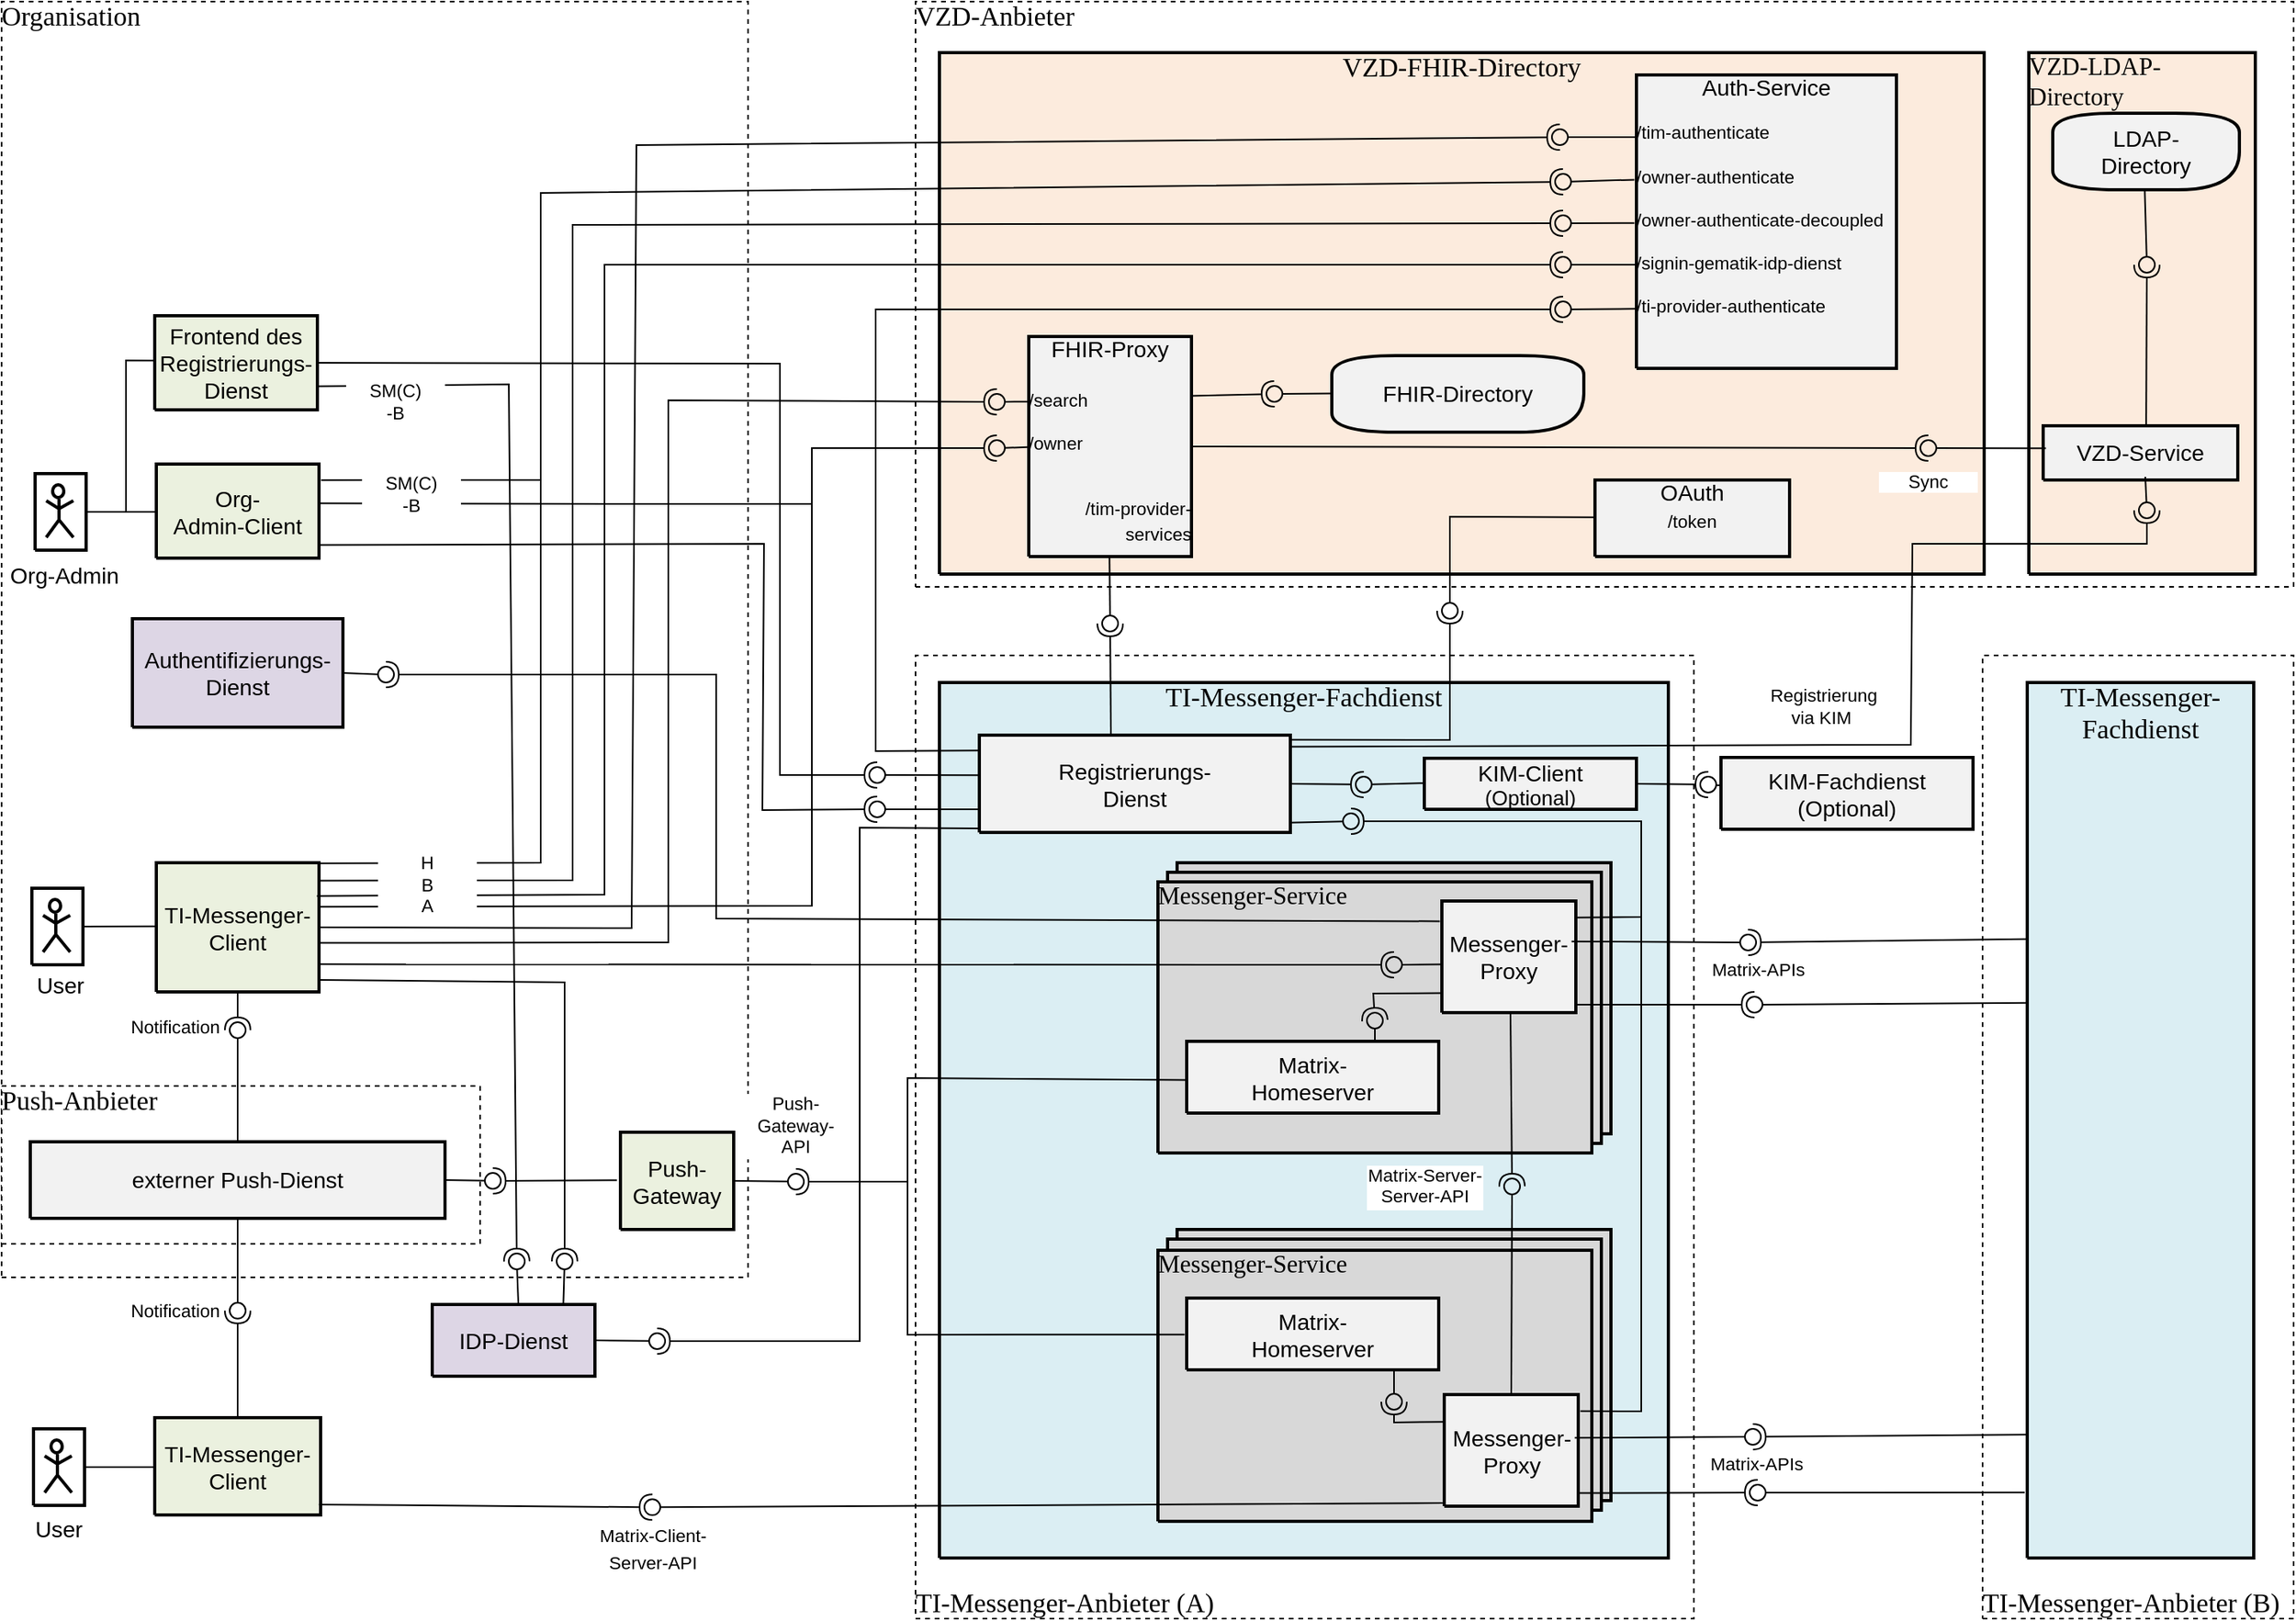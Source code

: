 <mxfile>
    <diagram name="Big_Picture" id="sLw63CcBg5hc4U3ndPCc">
        <mxGraphModel dx="2036" dy="1063" grid="1" gridSize="10" guides="1" tooltips="1" connect="1" arrows="1" fold="1" page="1" pageScale="1" pageWidth="827" pageHeight="1169" math="0" shadow="0">
            <root>
                <mxCell id="0"/>
                <mxCell id="1" parent="0"/>
                <UserObject label="&lt;div style=&quot;font-size: 1px&quot;&gt;&lt;p style=&quot;text-align:left;margin-left:0;margin-right:0;margin-top:0px;margin-bottom:0px;text-indent:0;vertical-align:top;direction:ltr;&quot;&gt;&lt;font style=&quot;font-size:16.93px;font-family:Calibri;color:#000000;direction:ltr;letter-spacing:0px;line-height:120%;opacity:1&quot;&gt;Organisation&lt;br/&gt;&lt;/font&gt;&lt;/p&gt;&lt;/div&gt;" tags="Hintergrund" id="X-0UwtzgqucG9rMq7sj0-30">
                    <mxCell style="verticalAlign=top;align=left;overflow=width;vsdxID=134;fillColor=#FFFFFF;gradientColor=none;shape=stencil(nZBLDoAgDERP0z3SIyjew0SURgSD+Lu9kMZoXLhwN9O+tukAlrNpJg1SzDH4QW/URgNYgZTkjA4UkwJUgGXng+6DX1zLfmoymdXo17xh5zmRJ6Q42BWCfc2oJfdAr+Yv+AP9Cb7OJ3H/2JG1HNGz/84klThPVCc=);dashed=1;strokeColor=#000000;points=[[0.5,0,0],[1,0.5,0],[0.5,0.5,0],[0.5,0.5,0]];labelBackgroundColor=none;rounded=0;html=1;whiteSpace=wrap;" parent="1" vertex="1">
                        <mxGeometry x="22" y="20" width="468" height="800" as="geometry"/>
                    </mxCell>
                </UserObject>
                <UserObject label="&lt;div style=&quot;font-size: 1px&quot;&gt;&lt;p style=&quot;text-align:left;margin-left:0;margin-right:0;margin-top:0px;margin-bottom:0px;text-indent:0;vertical-align:top;direction:ltr;&quot;&gt;&lt;font style=&quot;font-size:16.93px;font-family:Calibri;color:#000000;direction:ltr;letter-spacing:0px;line-height:120%;opacity:1&quot;&gt;Push-Anbieter&lt;br/&gt;&lt;/font&gt;&lt;/p&gt;&lt;/div&gt;" tags="Hintergrund" id="X-0UwtzgqucG9rMq7sj0-2">
                    <mxCell style="verticalAlign=top;align=left;overflow=width;vsdxID=399;fillColor=#FFFFFF;gradientColor=none;shape=stencil(nZBLDoAgDERP0z3SIyjew0SURgSD+Lu9kMZoXLhwN9O+tukAlrNpJg1SzDH4QW/URgNYgZTkjA4UkwJUgGXng+6DX1zLfmoymdXo17xh5zmRJ6Q42BWCfc2oJfdAr+Yv+AP9Cb7OJ3H/2JG1HNGz/84klThPVCc=);dashed=1;strokeColor=#000000;points=[[0.5,0,0],[1,0.5,0],[0.5,0.5,0],[0.5,0.5,0]];labelBackgroundColor=none;rounded=0;html=1;whiteSpace=wrap;" parent="1" vertex="1">
                        <mxGeometry x="22" y="700" width="300" height="99" as="geometry"/>
                    </mxCell>
                </UserObject>
                <UserObject label="&lt;div style=&quot;font-size: 1px&quot;&gt;&lt;p style=&quot;text-align:left;margin-left:0;margin-right:0;margin-top:0px;margin-bottom:0px;text-indent:0;vertical-align:top;direction:ltr;&quot;&gt;&lt;font style=&quot;font-size:16.93px;font-family:Calibri;color:#000000;direction:ltr;letter-spacing:0px;line-height:120%;opacity:1&quot;&gt;VZD-Anbieter&lt;br/&gt;&lt;/font&gt;&lt;/p&gt;&lt;/div&gt;" tags="Hintergrund" id="X-0UwtzgqucG9rMq7sj0-3">
                    <mxCell style="verticalAlign=top;align=left;overflow=width;vsdxID=337;fillColor=#FFFFFF;gradientColor=none;shape=stencil(nZBLDoAgDERP0z3SIyjew0SURgSD+Lu9kMZoXLhwN9O+tukAlrNpJg1SzDH4QW/URgNYgZTkjA4UkwJUgGXng+6DX1zLfmoymdXo17xh5zmRJ6Q42BWCfc2oJfdAr+Yv+AP9Cb7OJ3H/2JG1HNGz/84klThPVCc=);dashed=1;strokeColor=#000000;points=[];labelBackgroundColor=none;rounded=0;html=1;whiteSpace=wrap;" parent="1" vertex="1">
                        <mxGeometry x="595" y="20" width="864" height="367" as="geometry"/>
                    </mxCell>
                </UserObject>
                <UserObject label="&lt;div style=&quot;font-size: 1px&quot;&gt;&lt;p style=&quot;text-align:left;margin-left:0;margin-right:0;margin-top:0px;margin-bottom:0px;text-indent:0;vertical-align:bottom;direction:ltr;&quot;&gt;&lt;font style=&quot;font-size:16.93px;font-family:Calibri;color:#000000;direction:ltr;letter-spacing:0px;line-height:120%;opacity:1&quot;&gt;TI-Messenger-Anbieter (B)&lt;br/&gt;&lt;/font&gt;&lt;/p&gt;&lt;/div&gt;" tags="Hintergrund" id="X-0UwtzgqucG9rMq7sj0-4">
                    <mxCell style="verticalAlign=bottom;align=left;overflow=width;vsdxID=331;fillColor=#FFFFFF;gradientColor=none;shape=stencil(nZBLDoAgDERP0z3SIyjew0SURgSD+Lu9kMZoXLhwN9O+tukAlrNpJg1SzDH4QW/URgNYgZTkjA4UkwJUgGXng+6DX1zLfmoymdXo17xh5zmRJ6Q42BWCfc2oJfdAr+Yv+AP9Cb7OJ3H/2JG1HNGz/84klThPVCc=);dashed=1;strokeColor=#000000;points=[];labelBackgroundColor=none;rounded=0;html=1;whiteSpace=wrap;" parent="1" vertex="1">
                        <mxGeometry x="1264" y="430" width="195" height="604" as="geometry"/>
                    </mxCell>
                </UserObject>
                <UserObject label="&lt;div style=&quot;font-size: 1px&quot;&gt;&lt;p style=&quot;text-align:left;margin-left:0;margin-right:0;margin-top:0px;margin-bottom:0px;text-indent:0;vertical-align:bottom;direction:ltr;&quot;&gt;&lt;font style=&quot;font-size:16.93px;font-family:Calibri;color:#000000;direction:ltr;letter-spacing:0px;line-height:120%;opacity:1&quot;&gt;TI-Messenger-Anbieter (A)&lt;br/&gt;&lt;/font&gt;&lt;/p&gt;&lt;/div&gt;" tags="Hintergrund" id="X-0UwtzgqucG9rMq7sj0-5">
                    <mxCell style="verticalAlign=bottom;align=left;overflow=width;vsdxID=330;fillColor=#FFFFFF;gradientColor=none;shape=stencil(nZBLDoAgDERP0z3SIyjew0SURgSD+Lu9kMZoXLhwN9O+tukAlrNpJg1SzDH4QW/URgNYgZTkjA4UkwJUgGXng+6DX1zLfmoymdXo17xh5zmRJ6Q42BWCfc2oJfdAr+Yv+AP9Cb7OJ3H/2JG1HNGz/84klThPVCc=);dashed=1;strokeColor=#000000;points=[];labelBackgroundColor=none;rounded=0;html=1;whiteSpace=wrap;" parent="1" vertex="1">
                        <mxGeometry x="595" y="430" width="488" height="604" as="geometry"/>
                    </mxCell>
                </UserObject>
                <UserObject label="&lt;div style=&quot;font-size: 1px&quot;&gt;&lt;font style=&quot;font-size:16.93px;font-family:Calibri;color:#000000;direction:ltr;letter-spacing:0px;line-height:120%;opacity:1&quot;&gt;VZD-FHIR-Directory&lt;br/&gt;&lt;/font&gt;&lt;/div&gt;" tags="Hintergrund" id="X-0UwtzgqucG9rMq7sj0-6">
                    <mxCell style="verticalAlign=top;align=center;overflow=width;vsdxID=108;fillColor=#fcebdd;gradientColor=none;shape=stencil(nZBLDoAgDERP0z3SIyjew0SURgSD+Lu9kMZoXLhwN9O+tukAlrNpJg1SzDH4QW/URgNYgZTkjA4UkwJUgGXng+6DX1zLfmoymdXo17xh5zmRJ6Q42BWCfc2oJfdAr+Yv+AP9Cb7OJ3H/2JG1HNGz/84klThPVCc=);strokeColor=#000000;strokeWidth=2;points=[];labelBackgroundColor=none;rounded=0;html=1;whiteSpace=wrap;" parent="1" vertex="1">
                        <mxGeometry x="610" y="52" width="655" height="327" as="geometry"/>
                    </mxCell>
                </UserObject>
                <UserObject label="&lt;div style=&quot;font-size: 1px&quot;&gt;&lt;font style=&quot;font-size:16.93px;font-family:Calibri;color:#000000;direction:ltr;letter-spacing:0px;line-height:120%;opacity:1&quot;&gt;     TI-Messenger-Fachdienst&lt;br/&gt;&lt;/font&gt;&lt;/div&gt;" tags="Hintergrund" id="X-0UwtzgqucG9rMq7sj0-7">
                    <mxCell style="verticalAlign=top;align=center;overflow=width;vsdxID=110;fillColor=#dbeef3;gradientColor=none;shape=stencil(nZBLDoAgDERP0z3SIyjew0SURgSD+Lu9kMZoXLhwN9O+tukAlrNpJg1SzDH4QW/URgNYgZTkjA4UkwJUgGXng+6DX1zLfmoymdXo17xh5zmRJ6Q42BWCfc2oJfdAr+Yv+AP9Cb7OJ3H/2JG1HNGz/84klThPVCc=);strokeColor=#000000;strokeWidth=2;points=[];labelBackgroundColor=none;rounded=0;html=1;whiteSpace=wrap;" parent="1" vertex="1">
                        <mxGeometry x="610" y="447" width="457" height="549" as="geometry"/>
                    </mxCell>
                </UserObject>
                <UserObject label="&lt;div style=&quot;font-size: 1px&quot;&gt;&lt;p style=&quot;text-align:left;margin-left:0;margin-right:0;margin-top:0px;margin-bottom:0px;text-indent:0;vertical-align:top;direction:ltr;&quot;&gt;&lt;font style=&quot;font-size:15.52px;font-family:Calibri;color:#000000;direction:ltr;letter-spacing:0px;line-height:120%;opacity:1&quot;&gt;&lt;br&gt;&lt;/font&gt;&lt;/p&gt;&lt;/div&gt;" tags="Hintergrund" id="X-0UwtzgqucG9rMq7sj0-8">
                    <mxCell style="verticalAlign=top;align=left;overflow=width;vsdxID=579;fillColor=#d8d8d8;gradientColor=none;shape=stencil(nZBLDoAgDERP0z3SIyjew0SURgSD+Lu9kMZoXLhwN9O+tukAlrNpJg1SzDH4QW/URgNYgZTkjA4UkwJUgGXng+6DX1zLfmoymdXo17xh5zmRJ6Q42BWCfc2oJfdAr+Yv+AP9Cb7OJ3H/2JG1HNGz/84klThPVCc=);strokeColor=#000000;strokeWidth=2;points=[];labelBackgroundColor=none;rounded=0;html=1;whiteSpace=wrap;" parent="1" vertex="1">
                        <mxGeometry x="759" y="790" width="272" height="170" as="geometry"/>
                    </mxCell>
                </UserObject>
                <UserObject label="&lt;div style=&quot;font-size: 1px&quot;&gt;&lt;p style=&quot;text-align:left;margin-left:0;margin-right:0;margin-top:0px;margin-bottom:0px;text-indent:0;vertical-align:top;direction:ltr;&quot;&gt;&lt;font style=&quot;font-size:15.52px;font-family:Calibri;color:#000000;direction:ltr;letter-spacing:0px;line-height:120%;opacity:1&quot;&gt;&lt;br&gt;&lt;/font&gt;&lt;/p&gt;&lt;/div&gt;" tags="Hintergrund" id="X-0UwtzgqucG9rMq7sj0-9">
                    <mxCell style="verticalAlign=top;align=left;overflow=width;vsdxID=578;fillColor=#d8d8d8;gradientColor=none;shape=stencil(nZBLDoAgDERP0z3SIyjew0SURgSD+Lu9kMZoXLhwN9O+tukAlrNpJg1SzDH4QW/URgNYgZTkjA4UkwJUgGXng+6DX1zLfmoymdXo17xh5zmRJ6Q42BWCfc2oJfdAr+Yv+AP9Cb7OJ3H/2JG1HNGz/84klThPVCc=);strokeColor=#000000;strokeWidth=2;points=[];labelBackgroundColor=none;rounded=0;html=1;whiteSpace=wrap;" parent="1" vertex="1">
                        <mxGeometry x="753" y="796" width="272" height="170" as="geometry"/>
                    </mxCell>
                </UserObject>
                <UserObject label="&lt;div style=&quot;font-size: 1px&quot;&gt;&lt;p style=&quot;text-align:left;margin-left:0;margin-right:0;margin-top:0px;margin-bottom:0px;text-indent:0;vertical-align:top;direction:ltr;&quot;&gt;&lt;font style=&quot;font-size:15.52px;font-family:Calibri;color:#000000;direction:ltr;letter-spacing:0px;line-height:120%;opacity:1&quot;&gt;Messenger-Service&lt;br/&gt;&lt;/font&gt;&lt;/p&gt;&lt;/div&gt;" tags="Hintergrund" id="X-0UwtzgqucG9rMq7sj0-10">
                    <mxCell style="verticalAlign=top;align=left;overflow=width;vsdxID=111;fillColor=#d8d8d8;gradientColor=none;shape=stencil(nZBLDoAgDERP0z3SIyjew0SURgSD+Lu9kMZoXLhwN9O+tukAlrNpJg1SzDH4QW/URgNYgZTkjA4UkwJUgGXng+6DX1zLfmoymdXo17xh5zmRJ6Q42BWCfc2oJfdAr+Yv+AP9Cb7OJ3H/2JG1HNGz/84klThPVCc=);strokeColor=#000000;strokeWidth=2;points=[];labelBackgroundColor=none;rounded=0;html=1;whiteSpace=wrap;" parent="1" vertex="1">
                        <mxGeometry x="747" y="803" width="272" height="170" as="geometry"/>
                    </mxCell>
                </UserObject>
                <UserObject label="&lt;div style=&quot;font-size: 1px&quot;&gt;&lt;font style=&quot;font-size:14.11px;font-family:Arial;color:#000000;direction:ltr;letter-spacing:0px;line-height:120%;opacity:1&quot;&gt;Registrierungs-&lt;br/&gt;Dienst&lt;br/&gt;&lt;/font&gt;&lt;/div&gt;" tags="Hintergrund" id="X-0UwtzgqucG9rMq7sj0-11">
                    <mxCell style="verticalAlign=middle;align=center;overflow=width;vsdxID=113;fillColor=#f2f2f2;gradientColor=none;shape=stencil(nZBLDoAgDERP0z3SIyjew0SURgSD+Lu9kMZoXLhwN9O+tukAlrNpJg1SzDH4QW/URgNYgZTkjA4UkwJUgGXng+6DX1zLfmoymdXo17xh5zmRJ6Q42BWCfc2oJfdAr+Yv+AP9Cb7OJ3H/2JG1HNGz/84klThPVCc=);strokeColor=#000000;strokeWidth=2;spacingTop=-1;spacingBottom=-1;spacingLeft=-1;spacingRight=-1;points=[[0.5,0,0],[1,0.5,0],[0.5,0.5,0],[0.5,0.5,0]];labelBackgroundColor=none;rounded=0;html=1;whiteSpace=wrap;" parent="1" vertex="1">
                        <mxGeometry x="635" y="480" width="195" height="61" as="geometry"/>
                    </mxCell>
                </UserObject>
                <UserObject label="&lt;div style=&quot;font-size: 1px&quot;&gt;&lt;font style=&quot;font-size:14.11px;font-family:Arial;color:#000000;direction:ltr;letter-spacing:0px;line-height:120%;opacity:1&quot;&gt;TI-Messenger- Client&lt;br/&gt;&lt;/font&gt;&lt;/div&gt;" tags="Hintergrund" id="X-0UwtzgqucG9rMq7sj0-12">
                    <mxCell style="verticalAlign=middle;align=center;overflow=width;vsdxID=114;fillColor=#ebf1df;gradientColor=none;shape=stencil(nZBLDoAgDERP0z3SIyjew0SURgSD+Lu9kMZoXLhwN9O+tukAlrNpJg1SzDH4QW/URgNYgZTkjA4UkwJUgGXng+6DX1zLfmoymdXo17xh5zmRJ6Q42BWCfc2oJfdAr+Yv+AP9Cb7OJ3H/2JG1HNGz/84klThPVCc=);strokeColor=#000000;strokeWidth=2;spacingTop=-1;spacingBottom=-1;spacingLeft=-1;spacingRight=-1;points=[[0.5,0,0],[1,0.5,0],[0.5,0.5,0],[0.5,0.5,0]];labelBackgroundColor=none;rounded=0;html=1;whiteSpace=wrap;" parent="1" vertex="1">
                        <mxGeometry x="118" y="908" width="104" height="61" as="geometry"/>
                    </mxCell>
                </UserObject>
                <UserObject label="&lt;div style=&quot;font-size: 1px&quot;&gt;&lt;font style=&quot;font-size:16.93px;font-family:Calibri;color:#000000;direction:ltr;letter-spacing:0px;line-height:120%;opacity:1&quot;&gt;TI-Messenger-&lt;br/&gt;Fachdienst &lt;br/&gt;&lt;/font&gt;&lt;/div&gt;" tags="Hintergrund" id="X-0UwtzgqucG9rMq7sj0-13">
                    <mxCell style="verticalAlign=top;align=center;overflow=width;vsdxID=120;fillColor=#dbeef3;gradientColor=none;shape=stencil(nZBLDoAgDERP0z3SIyjew0SURgSD+Lu9kMZoXLhwN9O+tukAlrNpJg1SzDH4QW/URgNYgZTkjA4UkwJUgGXng+6DX1zLfmoymdXo17xh5zmRJ6Q42BWCfc2oJfdAr+Yv+AP9Cb7OJ3H/2JG1HNGz/84klThPVCc=);strokeColor=#000000;strokeWidth=2;points=[];labelBackgroundColor=none;rounded=0;html=1;whiteSpace=wrap;" parent="1" vertex="1">
                        <mxGeometry x="1292" y="447" width="142" height="549" as="geometry"/>
                    </mxCell>
                </UserObject>
                <UserObject label="&lt;div style=&quot;font-size: 1px&quot;&gt;&lt;p style=&quot;text-align:center;margin-left:0;margin-right:0;margin-top:0px;margin-bottom:0px;text-indent:0;vertical-align:middle;direction:ltr;&quot;&gt;&lt;font style=&quot;font-size:14.11px;font-family:Arial;color:#000000;direction:ltr;letter-spacing:0px;line-height:120%;opacity:1&quot;&gt;Push-&lt;br/&gt;Gateway&lt;br/&gt;&lt;/font&gt;&lt;/p&gt;&lt;/div&gt;" tags="Hintergrund" id="X-0UwtzgqucG9rMq7sj0-21">
                    <mxCell style="verticalAlign=middle;align=center;overflow=width;vsdxID=127;fillColor=#ebf1df;gradientColor=none;shape=stencil(nZBLDoAgDERP0z3SIyjew0SURgSD+Lu9kMZoXLhwN9O+tukAlrNpJg1SzDH4QW/URgNYgZTkjA4UkwJUgGXng+6DX1zLfmoymdXo17xh5zmRJ6Q42BWCfc2oJfdAr+Yv+AP9Cb7OJ3H/2JG1HNGz/84klThPVCc=);strokeColor=#000000;strokeWidth=2;spacingTop=-1;spacingBottom=-1;spacingLeft=-1;spacingRight=-1;points=[[0.5,0,0],[1,0.5,0],[0.5,0.5,0],[0.5,0.5,0]];labelBackgroundColor=none;rounded=0;html=1;whiteSpace=wrap;" parent="1" vertex="1">
                        <mxGeometry x="410" y="729" width="71" height="61" as="geometry"/>
                    </mxCell>
                </UserObject>
                <UserObject label="&lt;div style=&quot;font-size: 1px&quot;&gt;&lt;font style=&quot;font-size:14.11px;font-family:Arial;color:#000000;direction:ltr;letter-spacing:0px;line-height:120%;opacity:1&quot;&gt;FHIR-Directory&lt;br/&gt;&lt;/font&gt;&lt;/div&gt;" tags="Hintergrund" id="X-0UwtzgqucG9rMq7sj0-29">
                    <mxCell style="verticalAlign=middle;align=center;overflow=width;vsdxID=133;fillColor=#f2f2f2;gradientColor=none;shape=stencil(nZE9DsIwDIVP4xWFWAydS7kAJ4iIIRYhqdLwe3rSukhRB4Zmst/7YkvPgO3gTE+g1ZBTvNKTbXaAe9Cag6PEuVSAHWB7jokuKd6Dlb43hdRqUsjKn+1Ia2XS6cgfEg2bTVO93czIkFt8jMtfgiqx3vMwJf1BUM+hQn/mKvgPuhJcrC/FFI8Ex95LurW/jLNIcgrsvg==);strokeColor=#000000;strokeWidth=2;spacingTop=2;spacingBottom=2;spacingLeft=3;spacingRight=3;points=[[0.5,0,0],[1,0.5,0],[0.5,0.5,0],[0.5,0.5,0]];labelBackgroundColor=none;rounded=1;html=1;whiteSpace=wrap;" parent="1" vertex="1">
                        <mxGeometry x="856" y="242" width="158" height="48" as="geometry"/>
                    </mxCell>
                </UserObject>
                <UserObject label="&lt;div style=&quot;font-size: 1px&quot;&gt;&lt;p style=&quot;text-align:left;margin-left:0;margin-right:0;margin-top:0px;margin-bottom:0px;text-indent:0;vertical-align:top;direction:ltr;&quot;&gt;&lt;/p&gt;&lt;/div&gt;" tags="Hintergrund" id="X-0UwtzgqucG9rMq7sj0-31">
                    <mxCell style="verticalAlign=top;align=left;overflow=width;vsdxID=563;fillColor=#d8d8d8;gradientColor=none;shape=stencil(nZBLDoAgDERP0z3SIyjew0SURgSD+Lu9kMZoXLhwN9O+tukAlrNpJg1SzDH4QW/URgNYgZTkjA4UkwJUgGXng+6DX1zLfmoymdXo17xh5zmRJ6Q42BWCfc2oJfdAr+Yv+AP9Cb7OJ3H/2JG1HNGz/84klThPVCc=);strokeColor=#000000;strokeWidth=2;points=[];labelBackgroundColor=none;rounded=0;html=1;whiteSpace=wrap;" parent="1" vertex="1">
                        <mxGeometry x="759" y="560" width="272" height="170" as="geometry"/>
                    </mxCell>
                </UserObject>
                <UserObject label="&lt;div style=&quot;font-size: 1px&quot;&gt;&lt;p style=&quot;text-align:left;margin-left:0;margin-right:0;margin-top:0px;margin-bottom:0px;text-indent:0;vertical-align:top;direction:ltr;&quot;&gt;&lt;/p&gt;&lt;/div&gt;" tags="Hintergrund" id="X-0UwtzgqucG9rMq7sj0-32">
                    <mxCell style="verticalAlign=top;align=left;overflow=width;vsdxID=562;fillColor=#d8d8d8;gradientColor=none;shape=stencil(nZBLDoAgDERP0z3SIyjew0SURgSD+Lu9kMZoXLhwN9O+tukAlrNpJg1SzDH4QW/URgNYgZTkjA4UkwJUgGXng+6DX1zLfmoymdXo17xh5zmRJ6Q42BWCfc2oJfdAr+Yv+AP9Cb7OJ3H/2JG1HNGz/84klThPVCc=);strokeColor=#000000;strokeWidth=2;points=[];labelBackgroundColor=none;rounded=0;html=1;whiteSpace=wrap;" parent="1" vertex="1">
                        <mxGeometry x="753" y="566" width="272" height="170" as="geometry"/>
                    </mxCell>
                </UserObject>
                <UserObject label="&lt;div style=&quot;font-size: 1px&quot;&gt;&lt;p style=&quot;text-align:left;margin-left:0;margin-right:0;margin-top:0px;margin-bottom:0px;text-indent:0;vertical-align:top;direction:ltr;&quot;&gt;&lt;font style=&quot;font-size:15.52px;font-family:Calibri;color:#000000;direction:ltr;letter-spacing:0px;line-height:120%;opacity:1&quot;&gt;Messenger-Service&lt;br/&gt;&lt;/font&gt;&lt;/p&gt;&lt;/div&gt;" tags="Hintergrund" id="X-0UwtzgqucG9rMq7sj0-33">
                    <mxCell style="verticalAlign=top;align=left;overflow=width;vsdxID=145;fillColor=#d8d8d8;gradientColor=none;shape=stencil(nZBLDoAgDERP0z3SIyjew0SURgSD+Lu9kMZoXLhwN9O+tukAlrNpJg1SzDH4QW/URgNYgZTkjA4UkwJUgGXng+6DX1zLfmoymdXo17xh5zmRJ6Q42BWCfc2oJfdAr+Yv+AP9Cb7OJ3H/2JG1HNGz/84klThPVCc=);strokeColor=#000000;strokeWidth=2;points=[];labelBackgroundColor=none;rounded=0;html=1;whiteSpace=wrap;" parent="1" vertex="1">
                        <mxGeometry x="747" y="572" width="272" height="170" as="geometry"/>
                    </mxCell>
                </UserObject>
                <UserObject label="&lt;div style=&quot;font-size: 1px&quot;&gt;&lt;font style=&quot;font-size:14.11px;font-family:Arial;color:#000000;direction:ltr;letter-spacing:0px;line-height:120%;opacity:1&quot;&gt;&lt;br/&gt;Messenger-&lt;br/&gt;Proxy&lt;br/&gt;&lt;br/&gt;&lt;/font&gt;&lt;/div&gt;" tags="Hintergrund" id="X-0UwtzgqucG9rMq7sj0-57">
                    <mxCell style="verticalAlign=middle;align=center;overflow=width;vsdxID=177;fillColor=#f2f2f2;gradientColor=none;shape=stencil(nZBLDoAgDERP0z3SIyjew0SURgSD+Lu9kMZoXLhwN9O+tukAlrNpJg1SzDH4QW/URgNYgZTkjA4UkwJUgGXng+6DX1zLfmoymdXo17xh5zmRJ6Q42BWCfc2oJfdAr+Yv+AP9Cb7OJ3H/2JG1HNGz/84klThPVCc=);strokeColor=#000000;strokeWidth=2;spacingTop=-1;spacingBottom=-1;spacingLeft=-1;spacingRight=-1;points=[[0.5,0,0],[1,0.5,0],[0.5,0.5,0],[0.5,0.5,0]];labelBackgroundColor=none;rounded=0;html=1;whiteSpace=wrap;" parent="1" vertex="1">
                        <mxGeometry x="925" y="584" width="84" height="70" as="geometry"/>
                    </mxCell>
                </UserObject>
                <UserObject label="&lt;div style=&quot;font-size: 1px&quot;&gt;&lt;font style=&quot;font-size:14.11px;font-family:Arial;color:#000000;direction:ltr;letter-spacing:0px;line-height:120%;opacity:1&quot;&gt;TI-Messenger- Client&lt;br/&gt;&lt;/font&gt;&lt;/div&gt;" tags="Hintergrund" id="X-0UwtzgqucG9rMq7sj0-58">
                    <mxCell style="verticalAlign=middle;align=center;overflow=width;vsdxID=261;fillColor=#ebf1df;gradientColor=none;shape=stencil(nZBLDoAgDERP0z3SIyjew0SURgSD+Lu9kMZoXLhwN9O+tukAlrNpJg1SzDH4QW/URgNYgZTkjA4UkwJUgGXng+6DX1zLfmoymdXo17xh5zmRJ6Q42BWCfc2oJfdAr+Yv+AP9Cb7OJ3H/2JG1HNGz/84klThPVCc=);strokeColor=#000000;strokeWidth=2;spacingTop=-1;spacingBottom=-1;spacingLeft=-1;spacingRight=-1;points=[[0.5,0,0],[1,0.5,0],[0.5,0.5,0],[0.5,0.5,0]];labelBackgroundColor=none;rounded=0;html=1;whiteSpace=wrap;" parent="1" vertex="1">
                        <mxGeometry x="119" y="560" width="102" height="81" as="geometry"/>
                    </mxCell>
                </UserObject>
                <UserObject label="&lt;div style=&quot;font-size: 1px&quot;&gt;&lt;font style=&quot;font-size:14.11px;font-family:Arial;color:#000000;direction:ltr;letter-spacing:0px;line-height:120%;opacity:1&quot;&gt;Authentifizierungs-&lt;br/&gt;Dienst&lt;br/&gt;&lt;/font&gt;&lt;/div&gt;" tags="Hintergrund" id="X-0UwtzgqucG9rMq7sj0-59">
                    <mxCell style="verticalAlign=middle;align=center;overflow=width;vsdxID=262;fillColor=#ddd6e5;gradientColor=none;shape=stencil(nZBLDoAgDERP0z3SIyjew0SURgSD+Lu9kMZoXLhwN9O+tukAlrNpJg1SzDH4QW/URgNYgZTkjA4UkwJUgGXng+6DX1zLfmoymdXo17xh5zmRJ6Q42BWCfc2oJfdAr+Yv+AP9Cb7OJ3H/2JG1HNGz/84klThPVCc=);strokeColor=#000000;strokeWidth=2;spacingTop=-1;spacingBottom=-1;spacingLeft=-1;spacingRight=-1;points=[[0.5,0,0],[1,0.5,0],[0.5,0.5,0],[0.5,0.5,0]];labelBackgroundColor=none;rounded=0;html=1;whiteSpace=wrap;" parent="1" vertex="1">
                        <mxGeometry x="104" y="407" width="132" height="68" as="geometry"/>
                    </mxCell>
                </UserObject>
                <UserObject label="&lt;div style=&quot;font-size: 1px&quot;&gt;&lt;font style=&quot;font-size:14.11px;font-family:Arial;color:#000000;direction:ltr;letter-spacing:0px;line-height:120%;opacity:1&quot;&gt;Org-&lt;br/&gt;Admin-Client&lt;br/&gt;&lt;/font&gt;&lt;/div&gt;" tags="Hintergrund" id="X-0UwtzgqucG9rMq7sj0-60">
                    <mxCell style="verticalAlign=middle;align=center;overflow=width;vsdxID=263;fillColor=#ebf1df;gradientColor=none;shape=stencil(nZBLDoAgDERP0z3SIyjew0SURgSD+Lu9kMZoXLhwN9O+tukAlrNpJg1SzDH4QW/URgNYgZTkjA4UkwJUgGXng+6DX1zLfmoymdXo17xh5zmRJ6Q42BWCfc2oJfdAr+Yv+AP9Cb7OJ3H/2JG1HNGz/84klThPVCc=);strokeColor=#000000;strokeWidth=2;spacingTop=-1;spacingBottom=-1;spacingLeft=-1;spacingRight=-1;points=[[0.5,0,0],[1,0.5,0],[0.5,0.5,0],[0.5,0.5,0]];labelBackgroundColor=none;rounded=0;html=1;whiteSpace=wrap;" parent="1" vertex="1">
                        <mxGeometry x="119" y="310" width="102" height="59" as="geometry"/>
                    </mxCell>
                </UserObject>
                <UserObject label="" tags="Hintergrund" id="X-0UwtzgqucG9rMq7sj0-61">
                    <mxCell style="vsdxID=265;fillColor=none;gradientColor=none;strokeColor=none;strokeWidth=2;spacingTop=-3;spacingBottom=-3;spacingLeft=-2;spacingRight=-2;points=[[0.5,0,0],[1,0.5,0],[0.5,1,0],[0,0.5,0]];labelBackgroundColor=none;rounded=0;html=1;whiteSpace=wrap;" parent="1" vertex="1">
                        <mxGeometry x="43" y="316" width="32" height="48" as="geometry"/>
                    </mxCell>
                </UserObject>
                <mxCell id="X-0UwtzgqucG9rMq7sj0-62" value="&lt;div style=&quot;font-size: 1px&quot;&gt;&lt;/div&gt;" style="verticalAlign=middle;align=center;overflow=width;vsdxID=266;fillColor=#FFFFFF;gradientColor=none;shape=stencil(nZBLDoAgDERP0z3SIyjew0SURgSD+Lu9kMZoXLhwN9O+tukAlrNpJg1SzDH4QW/URgNYgZTkjA4UkwJUgGXng+6DX1zLfmoymdXo17xh5zmRJ6Q42BWCfc2oJfdAr+Yv+AP9Cb7OJ3H/2JG1HNGz/84klThPVCc=);strokeColor=#000000;strokeWidth=2;spacingTop=-3;spacingBottom=-3;spacingLeft=-2;spacingRight=-2;points=[[0.5,0,0],[1,0.5,0],[0.5,1,0],[0,0.5,0]];labelBackgroundColor=none;rounded=0;html=1;whiteSpace=wrap;" parent="X-0UwtzgqucG9rMq7sj0-61" vertex="1">
                    <mxGeometry width="32" height="48" as="geometry"/>
                </mxCell>
                <mxCell id="X-0UwtzgqucG9rMq7sj0-63" style="vsdxID=267;fillColor=none;gradientColor=none;strokeColor=none;spacingTop=-3;spacingBottom=-3;spacingLeft=-2;spacingRight=-2;points=[[0.5,0,0],[1,0.5,0],[0.5,1,0],[0,0.5,0]];labelBackgroundColor=none;rounded=0;html=1;whiteSpace=wrap;" parent="X-0UwtzgqucG9rMq7sj0-61" vertex="1">
                    <mxGeometry x="7" y="5" width="17" height="35" as="geometry"/>
                </mxCell>
                <mxCell id="X-0UwtzgqucG9rMq7sj0-64" style="vsdxID=268;fillColor=#FFFFFF;gradientColor=none;shape=stencil(rVFbDsIgEDwNnyQU4glqvcfGblsilmZBS28vZGMsxg9j/JvZmX1kR5g2TLCg0CpE8hdcbR8nYY5CaztPSDZmJEwnTDt4wpH8be6ZL1CcBV39vUxI3KdKh1YbswPTEzuBzlmiVGmKau9zUKM+jlJJQrJBko8QrZ+rrQ5oRJnXyMHBWElhRVx25ebnw/5zVvPFWRm83jxY5zilvf4eSy5xpKZ7AA==);strokeColor=#000000;strokeWidth=2;spacingTop=-3;spacingBottom=-3;spacingLeft=-2;spacingRight=-2;points=[[0.5,0,0],[1,0.5,0],[0.5,1,0],[0,0.5,0]];labelBackgroundColor=none;rounded=0;html=1;whiteSpace=wrap;" parent="X-0UwtzgqucG9rMq7sj0-63" vertex="1">
                    <mxGeometry x="4" y="2" width="7" height="8" as="geometry"/>
                </mxCell>
                <mxCell id="X-0UwtzgqucG9rMq7sj0-65" value="" style="vsdxID=269;edgeStyle=none;startArrow=none;endArrow=none;startSize=5;endSize=5;strokeWidth=2;strokeColor=#000000;spacingTop=-3;spacingBottom=-3;spacingLeft=-2;spacingRight=-2;verticalAlign=middle;html=1;labelBackgroundColor=#ffffff;rounded=0;" parent="X-0UwtzgqucG9rMq7sj0-63" edge="1">
                    <mxGeometry relative="1" as="geometry">
                        <Array as="points"/>
                        <mxPoint x="8" y="11" as="sourcePoint"/>
                        <mxPoint x="8" y="24" as="targetPoint"/>
                    </mxGeometry>
                </mxCell>
                <mxCell id="X-0UwtzgqucG9rMq7sj0-66" value="" style="vsdxID=270;edgeStyle=none;startArrow=none;endArrow=none;startSize=5;endSize=5;strokeWidth=2;strokeColor=#000000;spacingTop=-3;spacingBottom=-3;spacingLeft=-2;spacingRight=-2;verticalAlign=middle;html=1;labelBackgroundColor=#ffffff;rounded=0;" parent="X-0UwtzgqucG9rMq7sj0-63" edge="1">
                    <mxGeometry relative="1" as="geometry">
                        <Array as="points"/>
                        <mxPoint x="8" y="24" as="sourcePoint"/>
                        <mxPoint y="35" as="targetPoint"/>
                    </mxGeometry>
                </mxCell>
                <mxCell id="X-0UwtzgqucG9rMq7sj0-67" value="" style="vsdxID=271;edgeStyle=none;startArrow=none;endArrow=none;startSize=5;endSize=5;strokeWidth=2;strokeColor=#000000;spacingTop=-3;spacingBottom=-3;spacingLeft=-2;spacingRight=-2;verticalAlign=middle;html=1;labelBackgroundColor=#ffffff;rounded=0;" parent="X-0UwtzgqucG9rMq7sj0-63" edge="1">
                    <mxGeometry relative="1" as="geometry">
                        <Array as="points"/>
                        <mxPoint x="8" y="24" as="sourcePoint"/>
                        <mxPoint x="17" y="35" as="targetPoint"/>
                    </mxGeometry>
                </mxCell>
                <mxCell id="X-0UwtzgqucG9rMq7sj0-68" value="" style="vsdxID=272;edgeStyle=none;startArrow=none;endArrow=none;startSize=5;endSize=5;strokeWidth=2;strokeColor=#000000;spacingTop=-3;spacingBottom=-3;spacingLeft=-2;spacingRight=-2;verticalAlign=middle;html=1;labelBackgroundColor=#ffffff;rounded=0;" parent="X-0UwtzgqucG9rMq7sj0-63" edge="1">
                    <mxGeometry relative="1" as="geometry">
                        <Array as="points"/>
                        <mxPoint x="8" y="17" as="sourcePoint"/>
                        <mxPoint y="12" as="targetPoint"/>
                    </mxGeometry>
                </mxCell>
                <mxCell id="X-0UwtzgqucG9rMq7sj0-69" value="" style="vsdxID=273;edgeStyle=none;startArrow=none;endArrow=none;startSize=5;endSize=5;strokeWidth=2;strokeColor=#000000;spacingTop=-3;spacingBottom=-3;spacingLeft=-2;spacingRight=-2;verticalAlign=middle;html=1;labelBackgroundColor=#ffffff;rounded=0;" parent="X-0UwtzgqucG9rMq7sj0-63" edge="1">
                    <mxGeometry relative="1" as="geometry">
                        <Array as="points"/>
                        <mxPoint x="8" y="17" as="sourcePoint"/>
                        <mxPoint x="17" y="12" as="targetPoint"/>
                    </mxGeometry>
                </mxCell>
                <mxCell id="X-0UwtzgqucG9rMq7sj0-70" value="&lt;div style=&quot;font-size: 1px&quot;&gt;&lt;font style=&quot;font-size:14.11px;font-family:Arial;color:#000000;direction:ltr;letter-spacing:0px;line-height:120%;opacity:1&quot;&gt;Org-Admin&lt;br/&gt;&lt;/font&gt;&lt;/div&gt;" style="text;vsdxID=265;fillColor=none;gradientColor=none;strokeColor=none;strokeWidth=2;spacingTop=-3;spacingBottom=-3;spacingLeft=-2;spacingRight=-2;points=[[0.5,0,0],[1,0.5,0],[0.5,1,0],[0,0.5,0]];labelBackgroundColor=none;rounded=0;html=1;whiteSpace=wrap;verticalAlign=middle;align=center;overflow=width;;html=1;" parent="X-0UwtzgqucG9rMq7sj0-61" vertex="1">
                    <mxGeometry x="-18.75" y="55.53" width="74.97" height="16.94" as="geometry"/>
                </mxCell>
                <UserObject label="" tags="Hintergrund" id="X-0UwtzgqucG9rMq7sj0-71">
                    <mxCell style="vsdxID=274;fillColor=none;gradientColor=none;strokeColor=none;strokeWidth=2;spacingTop=-3;spacingBottom=-3;spacingLeft=-2;spacingRight=-2;points=[[0.5,0,0],[1,0.5,0],[0.5,1,0],[0,0.5,0]];labelBackgroundColor=none;rounded=0;html=1;whiteSpace=wrap;" parent="1" vertex="1">
                        <mxGeometry x="41" y="576" width="32" height="48" as="geometry"/>
                    </mxCell>
                </UserObject>
                <mxCell id="X-0UwtzgqucG9rMq7sj0-72" value="&lt;div style=&quot;font-size: 1px&quot;&gt;&lt;/div&gt;" style="verticalAlign=middle;align=center;overflow=width;vsdxID=275;fillColor=#FFFFFF;gradientColor=none;shape=stencil(nZBLDoAgDERP0z3SIyjew0SURgSD+Lu9kMZoXLhwN9O+tukAlrNpJg1SzDH4QW/URgNYgZTkjA4UkwJUgGXng+6DX1zLfmoymdXo17xh5zmRJ6Q42BWCfc2oJfdAr+Yv+AP9Cb7OJ3H/2JG1HNGz/84klThPVCc=);strokeColor=#000000;strokeWidth=2;spacingTop=-3;spacingBottom=-3;spacingLeft=-2;spacingRight=-2;points=[[0.5,0,0],[1,0.5,0],[0.5,1,0],[0,0.5,0]];labelBackgroundColor=none;rounded=0;html=1;whiteSpace=wrap;" parent="X-0UwtzgqucG9rMq7sj0-71" vertex="1">
                    <mxGeometry width="32" height="48" as="geometry"/>
                </mxCell>
                <mxCell id="X-0UwtzgqucG9rMq7sj0-73" style="vsdxID=276;fillColor=none;gradientColor=none;strokeColor=none;spacingTop=-3;spacingBottom=-3;spacingLeft=-2;spacingRight=-2;points=[[0.5,0,0],[1,0.5,0],[0.5,1,0],[0,0.5,0]];labelBackgroundColor=none;rounded=0;html=1;whiteSpace=wrap;" parent="X-0UwtzgqucG9rMq7sj0-71" vertex="1">
                    <mxGeometry x="7" y="5" width="17" height="35" as="geometry"/>
                </mxCell>
                <mxCell id="X-0UwtzgqucG9rMq7sj0-74" style="vsdxID=277;fillColor=#FFFFFF;gradientColor=none;shape=stencil(rVFbDsIgEDwNnyQU4glqvcfGblsilmZBS28vZGMsxg9j/JvZmX1kR5g2TLCg0CpE8hdcbR8nYY5CaztPSDZmJEwnTDt4wpH8be6ZL1CcBV39vUxI3KdKh1YbswPTEzuBzlmiVGmKau9zUKM+jlJJQrJBko8QrZ+rrQ5oRJnXyMHBWElhRVx25ebnw/5zVvPFWRm83jxY5zilvf4eSy5xpKZ7AA==);strokeColor=#000000;strokeWidth=2;spacingTop=-3;spacingBottom=-3;spacingLeft=-2;spacingRight=-2;points=[[0.5,0,0],[1,0.5,0],[0.5,1,0],[0,0.5,0]];labelBackgroundColor=none;rounded=0;html=1;whiteSpace=wrap;" parent="X-0UwtzgqucG9rMq7sj0-73" vertex="1">
                    <mxGeometry x="4" y="2" width="7" height="8" as="geometry"/>
                </mxCell>
                <mxCell id="X-0UwtzgqucG9rMq7sj0-75" value="" style="vsdxID=278;edgeStyle=none;startArrow=none;endArrow=none;startSize=5;endSize=5;strokeWidth=2;strokeColor=#000000;spacingTop=-3;spacingBottom=-3;spacingLeft=-2;spacingRight=-2;verticalAlign=middle;html=1;labelBackgroundColor=#ffffff;rounded=0;" parent="X-0UwtzgqucG9rMq7sj0-73" edge="1">
                    <mxGeometry relative="1" as="geometry">
                        <Array as="points"/>
                        <mxPoint x="8" y="11" as="sourcePoint"/>
                        <mxPoint x="8" y="24" as="targetPoint"/>
                    </mxGeometry>
                </mxCell>
                <mxCell id="X-0UwtzgqucG9rMq7sj0-76" value="" style="vsdxID=279;edgeStyle=none;startArrow=none;endArrow=none;startSize=5;endSize=5;strokeWidth=2;strokeColor=#000000;spacingTop=-3;spacingBottom=-3;spacingLeft=-2;spacingRight=-2;verticalAlign=middle;html=1;labelBackgroundColor=#ffffff;rounded=0;" parent="X-0UwtzgqucG9rMq7sj0-73" edge="1">
                    <mxGeometry relative="1" as="geometry">
                        <Array as="points"/>
                        <mxPoint x="8" y="24" as="sourcePoint"/>
                        <mxPoint y="35" as="targetPoint"/>
                    </mxGeometry>
                </mxCell>
                <mxCell id="X-0UwtzgqucG9rMq7sj0-77" value="" style="vsdxID=280;edgeStyle=none;startArrow=none;endArrow=none;startSize=5;endSize=5;strokeWidth=2;strokeColor=#000000;spacingTop=-3;spacingBottom=-3;spacingLeft=-2;spacingRight=-2;verticalAlign=middle;html=1;labelBackgroundColor=#ffffff;rounded=0;" parent="X-0UwtzgqucG9rMq7sj0-73" edge="1">
                    <mxGeometry relative="1" as="geometry">
                        <Array as="points"/>
                        <mxPoint x="8" y="24" as="sourcePoint"/>
                        <mxPoint x="17" y="35" as="targetPoint"/>
                    </mxGeometry>
                </mxCell>
                <mxCell id="X-0UwtzgqucG9rMq7sj0-78" value="" style="vsdxID=281;edgeStyle=none;startArrow=none;endArrow=none;startSize=5;endSize=5;strokeWidth=2;strokeColor=#000000;spacingTop=-3;spacingBottom=-3;spacingLeft=-2;spacingRight=-2;verticalAlign=middle;html=1;labelBackgroundColor=#ffffff;rounded=0;" parent="X-0UwtzgqucG9rMq7sj0-73" edge="1">
                    <mxGeometry relative="1" as="geometry">
                        <Array as="points"/>
                        <mxPoint x="8" y="17" as="sourcePoint"/>
                        <mxPoint y="12" as="targetPoint"/>
                    </mxGeometry>
                </mxCell>
                <mxCell id="X-0UwtzgqucG9rMq7sj0-79" value="" style="vsdxID=282;edgeStyle=none;startArrow=none;endArrow=none;startSize=5;endSize=5;strokeWidth=2;strokeColor=#000000;spacingTop=-3;spacingBottom=-3;spacingLeft=-2;spacingRight=-2;verticalAlign=middle;html=1;labelBackgroundColor=#ffffff;rounded=0;" parent="X-0UwtzgqucG9rMq7sj0-73" edge="1">
                    <mxGeometry relative="1" as="geometry">
                        <Array as="points"/>
                        <mxPoint x="8" y="17" as="sourcePoint"/>
                        <mxPoint x="17" y="12" as="targetPoint"/>
                    </mxGeometry>
                </mxCell>
                <UserObject label="" tags="Hintergrund" id="X-0UwtzgqucG9rMq7sj0-81">
                    <mxCell style="vsdxID=320;fillColor=none;gradientColor=none;strokeColor=none;strokeWidth=2;spacingTop=-3;spacingBottom=-3;spacingLeft=-2;spacingRight=-2;points=[[0.5,0,0],[1,0.5,0],[0.5,1,0],[0,0.5,0]];labelBackgroundColor=none;rounded=0;html=1;whiteSpace=wrap;" parent="1" vertex="1">
                        <mxGeometry x="42" y="915" width="32" height="48" as="geometry"/>
                    </mxCell>
                </UserObject>
                <mxCell id="X-0UwtzgqucG9rMq7sj0-82" value="&lt;div style=&quot;font-size: 1px&quot;&gt;&lt;/div&gt;" style="verticalAlign=middle;align=center;overflow=width;vsdxID=321;fillColor=#FFFFFF;gradientColor=none;shape=stencil(nZBLDoAgDERP0z3SIyjew0SURgSD+Lu9kMZoXLhwN9O+tukAlrNpJg1SzDH4QW/URgNYgZTkjA4UkwJUgGXng+6DX1zLfmoymdXo17xh5zmRJ6Q42BWCfc2oJfdAr+Yv+AP9Cb7OJ3H/2JG1HNGz/84klThPVCc=);strokeColor=#000000;strokeWidth=2;spacingTop=-3;spacingBottom=-3;spacingLeft=-2;spacingRight=-2;points=[[0.5,0,0],[1,0.5,0],[0.5,1,0],[0,0.5,0]];labelBackgroundColor=none;rounded=0;html=1;whiteSpace=wrap;" parent="X-0UwtzgqucG9rMq7sj0-81" vertex="1">
                    <mxGeometry width="32" height="48" as="geometry"/>
                </mxCell>
                <mxCell id="X-0UwtzgqucG9rMq7sj0-83" style="vsdxID=322;fillColor=none;gradientColor=none;strokeColor=none;spacingTop=-3;spacingBottom=-3;spacingLeft=-2;spacingRight=-2;points=[[0.5,0,0],[1,0.5,0],[0.5,1,0],[0,0.5,0]];labelBackgroundColor=none;rounded=0;html=1;whiteSpace=wrap;" parent="X-0UwtzgqucG9rMq7sj0-81" vertex="1">
                    <mxGeometry x="7" y="5" width="17" height="35" as="geometry"/>
                </mxCell>
                <mxCell id="X-0UwtzgqucG9rMq7sj0-84" style="vsdxID=323;fillColor=#FFFFFF;gradientColor=none;shape=stencil(rVFbDsIgEDwNnyQU4glqvcfGblsilmZBS28vZGMsxg9j/JvZmX1kR5g2TLCg0CpE8hdcbR8nYY5CaztPSDZmJEwnTDt4wpH8be6ZL1CcBV39vUxI3KdKh1YbswPTEzuBzlmiVGmKau9zUKM+jlJJQrJBko8QrZ+rrQ5oRJnXyMHBWElhRVx25ebnw/5zVvPFWRm83jxY5zilvf4eSy5xpKZ7AA==);strokeColor=#000000;strokeWidth=2;spacingTop=-3;spacingBottom=-3;spacingLeft=-2;spacingRight=-2;points=[[0.5,0,0],[1,0.5,0],[0.5,1,0],[0,0.5,0]];labelBackgroundColor=none;rounded=0;html=1;whiteSpace=wrap;" parent="X-0UwtzgqucG9rMq7sj0-83" vertex="1">
                    <mxGeometry x="4" y="2" width="7" height="8" as="geometry"/>
                </mxCell>
                <mxCell id="X-0UwtzgqucG9rMq7sj0-85" value="" style="vsdxID=324;edgeStyle=none;startArrow=none;endArrow=none;startSize=5;endSize=5;strokeWidth=2;strokeColor=#000000;spacingTop=-3;spacingBottom=-3;spacingLeft=-2;spacingRight=-2;verticalAlign=middle;html=1;labelBackgroundColor=#ffffff;rounded=0;" parent="X-0UwtzgqucG9rMq7sj0-83" edge="1">
                    <mxGeometry relative="1" as="geometry">
                        <Array as="points"/>
                        <mxPoint x="8" y="11" as="sourcePoint"/>
                        <mxPoint x="8" y="24" as="targetPoint"/>
                    </mxGeometry>
                </mxCell>
                <mxCell id="X-0UwtzgqucG9rMq7sj0-86" value="" style="vsdxID=325;edgeStyle=none;startArrow=none;endArrow=none;startSize=5;endSize=5;strokeWidth=2;strokeColor=#000000;spacingTop=-3;spacingBottom=-3;spacingLeft=-2;spacingRight=-2;verticalAlign=middle;html=1;labelBackgroundColor=#ffffff;rounded=0;" parent="X-0UwtzgqucG9rMq7sj0-83" edge="1">
                    <mxGeometry relative="1" as="geometry">
                        <Array as="points"/>
                        <mxPoint x="8" y="24" as="sourcePoint"/>
                        <mxPoint y="35" as="targetPoint"/>
                    </mxGeometry>
                </mxCell>
                <mxCell id="X-0UwtzgqucG9rMq7sj0-87" value="" style="vsdxID=326;edgeStyle=none;startArrow=none;endArrow=none;startSize=5;endSize=5;strokeWidth=2;strokeColor=#000000;spacingTop=-3;spacingBottom=-3;spacingLeft=-2;spacingRight=-2;verticalAlign=middle;html=1;labelBackgroundColor=#ffffff;rounded=0;" parent="X-0UwtzgqucG9rMq7sj0-83" edge="1">
                    <mxGeometry relative="1" as="geometry">
                        <Array as="points"/>
                        <mxPoint x="8" y="24" as="sourcePoint"/>
                        <mxPoint x="17" y="35" as="targetPoint"/>
                    </mxGeometry>
                </mxCell>
                <mxCell id="X-0UwtzgqucG9rMq7sj0-88" value="" style="vsdxID=327;edgeStyle=none;startArrow=none;endArrow=none;startSize=5;endSize=5;strokeWidth=2;strokeColor=#000000;spacingTop=-3;spacingBottom=-3;spacingLeft=-2;spacingRight=-2;verticalAlign=middle;html=1;labelBackgroundColor=#ffffff;rounded=0;" parent="X-0UwtzgqucG9rMq7sj0-83" edge="1">
                    <mxGeometry relative="1" as="geometry">
                        <Array as="points"/>
                        <mxPoint x="8" y="17" as="sourcePoint"/>
                        <mxPoint y="12" as="targetPoint"/>
                    </mxGeometry>
                </mxCell>
                <mxCell id="X-0UwtzgqucG9rMq7sj0-89" value="" style="vsdxID=328;edgeStyle=none;startArrow=none;endArrow=none;startSize=5;endSize=5;strokeWidth=2;strokeColor=#000000;spacingTop=-3;spacingBottom=-3;spacingLeft=-2;spacingRight=-2;verticalAlign=middle;html=1;labelBackgroundColor=#ffffff;rounded=0;" parent="X-0UwtzgqucG9rMq7sj0-83" edge="1">
                    <mxGeometry relative="1" as="geometry">
                        <Array as="points"/>
                        <mxPoint x="8" y="17" as="sourcePoint"/>
                        <mxPoint x="17" y="12" as="targetPoint"/>
                    </mxGeometry>
                </mxCell>
                <mxCell id="X-0UwtzgqucG9rMq7sj0-90" value="&lt;div style=&quot;font-size: 1px&quot;&gt;&lt;font style=&quot;font-size:14.11px;font-family:Arial;color:#000000;direction:ltr;letter-spacing:0px;line-height:120%;opacity:1&quot;&gt;User&lt;br&gt;&lt;/font&gt;&lt;/div&gt;" style="text;vsdxID=320;fillColor=none;gradientColor=none;strokeColor=none;strokeWidth=2;spacingTop=-3;spacingBottom=-3;spacingLeft=-2;spacingRight=-2;points=[[0.5,0,0],[1,0.5,0],[0.5,1,0],[0,0.5,0]];labelBackgroundColor=none;rounded=0;html=1;whiteSpace=wrap;verticalAlign=middle;align=center;overflow=width;;html=1;" parent="X-0UwtzgqucG9rMq7sj0-81" vertex="1">
                    <mxGeometry x="-7.77" y="54.16" width="47.53" height="16.94" as="geometry"/>
                </mxCell>
                <UserObject label="&lt;div style=&quot;font-size: 1px&quot;&gt;&lt;font style=&quot;font-size:14.11px;font-family:Arial;color:#000000;direction:ltr;letter-spacing:0px;line-height:120%;opacity:1&quot;&gt;externer Push-Dienst&lt;br/&gt;&lt;/font&gt;&lt;/div&gt;" tags="Hintergrund" id="X-0UwtzgqucG9rMq7sj0-91">
                    <mxCell style="verticalAlign=middle;align=center;overflow=width;vsdxID=336;fillColor=#f2f2f2;gradientColor=none;shape=stencil(nZBLDoAgDERP0z3SIyjew0SURgSD+Lu9kMZoXLhwN9O+tukAlrNpJg1SzDH4QW/URgNYgZTkjA4UkwJUgGXng+6DX1zLfmoymdXo17xh5zmRJ6Q42BWCfc2oJfdAr+Yv+AP9Cb7OJ3H/2JG1HNGz/84klThPVCc=);strokeColor=#000000;strokeWidth=2;spacingTop=-1;spacingBottom=-1;spacingLeft=-1;spacingRight=-1;points=[[0.5,0,0],[1,0.5,0],[0.5,0.5,0],[0.5,0.5,0]];labelBackgroundColor=none;rounded=0;html=1;whiteSpace=wrap;" parent="1" vertex="1">
                        <mxGeometry x="40" y="735" width="260" height="48" as="geometry"/>
                    </mxCell>
                </UserObject>
                <UserObject label="&lt;div style=&quot;font-size: 1px&quot;&gt;&lt;font style=&quot;font-size:14.11px;font-family:Arial;color:#000000;direction:ltr;letter-spacing:0px;line-height:120%;opacity:1&quot;&gt;IDP-Dienst&lt;br/&gt;&lt;/font&gt;&lt;/div&gt;" tags="Hintergrund" id="X-0UwtzgqucG9rMq7sj0-92">
                    <mxCell style="verticalAlign=middle;align=center;overflow=width;vsdxID=355;fillColor=#ddd6e5;gradientColor=none;shape=stencil(nZBLDoAgDERP0z3SIyjew0SURgSD+Lu9kMZoXLhwN9O+tukAlrNpJg1SzDH4QW/URgNYgZTkjA4UkwJUgGXng+6DX1zLfmoymdXo17xh5zmRJ6Q42BWCfc2oJfdAr+Yv+AP9Cb7OJ3H/2JG1HNGz/84klThPVCc=);strokeColor=#000000;strokeWidth=2;spacingTop=-1;spacingBottom=-1;spacingLeft=-1;spacingRight=-1;points=[[0.5,0,0],[1,0.5,0],[0.5,0.5,0],[0.5,0.5,0]];labelBackgroundColor=none;rounded=0;html=1;whiteSpace=wrap;" parent="1" vertex="1">
                        <mxGeometry x="292" y="837" width="102" height="45" as="geometry"/>
                    </mxCell>
                </UserObject>
                <UserObject label="&lt;div style=&quot;font-size: 1px&quot;&gt;&lt;font style=&quot;font-size:14.11px;font-family:Arial;color:#000000;direction:ltr;letter-spacing:0px;line-height:120%;opacity:1&quot;&gt;Matrix-&lt;br/&gt;Homeserver&lt;br/&gt;&lt;/font&gt;&lt;/div&gt;" tags="Hintergrund" id="X-0UwtzgqucG9rMq7sj0-93">
                    <mxCell style="verticalAlign=middle;align=center;overflow=width;vsdxID=350;fillColor=#f2f2f2;gradientColor=none;shape=stencil(nZBLDoAgDERP0z3SIyjew0SURgSD+Lu9kMZoXLhwN9O+tukAlrNpJg1SzDH4QW/URgNYgZTkjA4UkwJUgGXng+6DX1zLfmoymdXo17xh5zmRJ6Q42BWCfc2oJfdAr+Yv+AP9Cb7OJ3H/2JG1HNGz/84klThPVCc=);strokeColor=#000000;strokeWidth=2;spacingTop=-1;spacingBottom=-1;spacingLeft=-1;spacingRight=-1;points=[[0.5,0,0],[1,0.5,0],[0.5,0.5,0],[0.5,0.5,0]];labelBackgroundColor=none;rounded=0;html=1;whiteSpace=wrap;" parent="1" vertex="1">
                        <mxGeometry x="765" y="672" width="158" height="45" as="geometry"/>
                    </mxCell>
                </UserObject>
                <UserObject label="&lt;div style=&quot;font-size: 1px&quot;&gt;&lt;font style=&quot;font-size:14.11px;font-family:Arial;color:#000000;direction:ltr;letter-spacing:0px;line-height:120%;opacity:1&quot;&gt;Matrix-&lt;br/&gt;Homeserver&lt;br/&gt;&lt;/font&gt;&lt;/div&gt;" tags="Hintergrund" id="X-0UwtzgqucG9rMq7sj0-94">
                    <mxCell style="verticalAlign=middle;align=center;overflow=width;vsdxID=378;fillColor=#f2f2f2;gradientColor=none;shape=stencil(nZBLDoAgDERP0z3SIyjew0SURgSD+Lu9kMZoXLhwN9O+tukAlrNpJg1SzDH4QW/URgNYgZTkjA4UkwJUgGXng+6DX1zLfmoymdXo17xh5zmRJ6Q42BWCfc2oJfdAr+Yv+AP9Cb7OJ3H/2JG1HNGz/84klThPVCc=);strokeColor=#000000;strokeWidth=2;spacingTop=-1;spacingBottom=-1;spacingLeft=-1;spacingRight=-1;points=[[0.5,0,0],[1,0.5,0],[0.5,0.5,0],[0.5,0.5,0]];labelBackgroundColor=none;rounded=0;html=1;whiteSpace=wrap;" parent="1" vertex="1">
                        <mxGeometry x="765" y="833" width="158" height="45" as="geometry"/>
                    </mxCell>
                </UserObject>
                <UserObject label="" tags="Hintergrund" id="X-0UwtzgqucG9rMq7sj0-120">
                    <mxCell style="vsdxID=455;fillColor=none;gradientColor=none;strokeColor=none;spacingTop=-3;spacingBottom=-3;spacingLeft=-2;spacingRight=-2;points=[];labelBackgroundColor=#ffffff;rounded=0;html=1;whiteSpace=wrap;" parent="1" vertex="1">
                        <mxGeometry x="223" y="950" width="699" height="19.16" as="geometry"/>
                    </mxCell>
                </UserObject>
                <mxCell id="X-0UwtzgqucG9rMq7sj0-445" value="" style="rounded=0;orthogonalLoop=1;jettySize=auto;html=1;endArrow=halfCircle;endFill=0;endSize=6;strokeWidth=1;sketch=0;exitX=-0.003;exitY=0.651;exitDx=0;exitDy=0;exitPerimeter=0;" parent="X-0UwtzgqucG9rMq7sj0-120" source="X-0UwtzgqucG9rMq7sj0-120" target="X-0UwtzgqucG9rMq7sj0-447" edge="1">
                    <mxGeometry relative="1" as="geometry">
                        <mxPoint x="187" y="14.16" as="sourcePoint"/>
                    </mxGeometry>
                </mxCell>
                <mxCell id="X-0UwtzgqucG9rMq7sj0-447" value="" style="ellipse;whiteSpace=wrap;html=1;align=center;aspect=fixed;fillColor=none;strokeColor=none;resizable=0;perimeter=centerPerimeter;rotatable=0;allowArrows=0;points=[];outlineConnect=1;rotation=-180;" parent="X-0UwtzgqucG9rMq7sj0-120" vertex="1">
                    <mxGeometry x="202" y="9.16" width="10" height="10" as="geometry"/>
                </mxCell>
                <UserObject label="&lt;div style=&quot;font-size: 1px&quot;&gt;&lt;p style=&quot;text-align:center;margin-left:0;margin-right:0;margin-top:0px;margin-bottom:0px;text-indent:0;vertical-align:top;direction:ltr;&quot;&gt;&lt;font style=&quot;font-size:14.11px;font-family:Arial;color:#000000;direction:ltr;letter-spacing:0px;line-height:120%;opacity:1&quot;&gt;FHIR-Proxy&lt;br&gt;&lt;br&gt;&lt;/font&gt;&lt;/p&gt;&lt;p style=&quot;text-align:left;margin-left:0;margin-right:0;margin-top:0px;margin-bottom:0px;text-indent:0;vertical-align:top;direction:ltr;&quot;&gt;&lt;font style=&quot;font-size:11.29px;font-family:Arial;color:#000000;direction:ltr;letter-spacing:0px;line-height:120%;opacity:1&quot;&gt;/search&lt;br&gt;&lt;br&gt;/owner&lt;br&gt;&lt;br&gt;&lt;/font&gt;&lt;/p&gt;&lt;p style=&quot;text-align:right;margin-left:0;margin-right:0;margin-top:0px;margin-bottom:0px;text-indent:0;vertical-align:top;direction:ltr;&quot;&gt;&lt;font style=&quot;font-size:11.29px;font-family:Arial;color:#000000;direction:ltr;letter-spacing:0px;line-height:120%;opacity:1&quot;&gt;&lt;br&gt;/tim-provider-services&lt;/font&gt;&lt;font style=&quot;font-size:14.11px;font-family:Arial;color:#000000;direction:ltr;letter-spacing:0px;line-height:120%;opacity:1&quot;&gt;&lt;br&gt;&lt;/font&gt;&lt;/p&gt;&lt;/div&gt;" tags="Hintergrund" id="X-0UwtzgqucG9rMq7sj0-140">
                    <mxCell style="verticalAlign=top;align=center;overflow=width;vsdxID=482;fillColor=#f2f2f2;gradientColor=none;shape=stencil(nZBLDoAgDERP0z3SIyjew0SURgSD+Lu9kMZoXLhwN9O+tukAlrNpJg1SzDH4QW/URgNYgZTkjA4UkwJUgGXng+6DX1zLfmoymdXo17xh5zmRJ6Q42BWCfc2oJfdAr+Yv+AP9Cb7OJ3H/2JG1HNGz/84klThPVCc=);strokeColor=#000000;strokeWidth=2;spacingTop=-1;spacingBottom=-1;spacingLeft=-1;spacingRight=-1;points=[[0.5,0,0],[1,0.5,0],[0.5,0.5,0],[0.5,0.5,0]];labelBackgroundColor=none;rounded=0;html=1;whiteSpace=wrap;" parent="1" vertex="1">
                        <mxGeometry x="666" y="230" width="102" height="138" as="geometry"/>
                    </mxCell>
                </UserObject>
                <UserObject label="&lt;div style=&quot;font-size: 1px&quot;&gt;&lt;p style=&quot;text-align:left;margin-left:0;margin-right:0;margin-top:0px;margin-bottom:0px;text-indent:0;vertical-align:top;direction:ltr;&quot;&gt;&lt;font style=&quot;font-size:15.52px;font-family:Calibri;color:#000000;direction:ltr;letter-spacing:0px;line-height:120%;opacity:1&quot;&gt;VZD-LDAP-Directory&lt;br/&gt;&lt;/font&gt;&lt;/p&gt;&lt;/div&gt;" tags="Hintergrund" id="X-0UwtzgqucG9rMq7sj0-155">
                    <mxCell style="verticalAlign=top;align=left;overflow=width;vsdxID=539;fillColor=#fcebdd;gradientColor=none;shape=stencil(nZBLDoAgDERP0z3SIyjew0SURgSD+Lu9kMZoXLhwN9O+tukAlrNpJg1SzDH4QW/URgNYgZTkjA4UkwJUgGXng+6DX1zLfmoymdXo17xh5zmRJ6Q42BWCfc2oJfdAr+Yv+AP9Cb7OJ3H/2JG1HNGz/84klThPVCc=);strokeColor=#000000;strokeWidth=2;points=[];labelBackgroundColor=none;rounded=0;html=1;whiteSpace=wrap;" parent="1" vertex="1">
                        <mxGeometry x="1293" y="52" width="142" height="327" as="geometry"/>
                    </mxCell>
                </UserObject>
                <UserObject label="&lt;div style=&quot;font-size: 1px&quot;&gt;&lt;p style=&quot;text-align:center;margin-left:0;margin-right:0;margin-top:0px;margin-bottom:0px;text-indent:0;vertical-align:top;direction:ltr;&quot;&gt;&lt;font style=&quot;font-size:14.11px;font-family:Arial;color:#000000;direction:ltr;letter-spacing:0px;line-height:120%;opacity:1&quot;&gt;Auth-Service&lt;br&gt;&lt;/font&gt;&lt;/p&gt;&lt;p style=&quot;text-align:left;margin-left:0;margin-right:0;margin-top:0px;margin-bottom:0px;text-indent:0;vertical-align:top;direction:ltr;&quot;&gt;&lt;font style=&quot;font-size:11.29px;font-family:Arial;color:#000000;direction:ltr;letter-spacing:0px;line-height:120%;opacity:1&quot;&gt;&lt;br&gt;/tim-authenticate&lt;br&gt;&lt;br&gt;/owner-authenticate&lt;/font&gt;&lt;/p&gt;&lt;p style=&quot;text-align:left;margin-left:0;margin-right:0;margin-top:0px;margin-bottom:0px;text-indent:0;vertical-align:top;direction:ltr;&quot;&gt;&lt;font style=&quot;font-size:11.29px;font-family:Arial;color:#000000;direction:ltr;letter-spacing:0px;line-height:120%;opacity:1&quot;&gt;&lt;br&gt;&lt;/font&gt;&lt;/p&gt;&lt;p style=&quot;text-align:left;margin-left:0;margin-right:0;margin-top:0px;margin-bottom:0px;text-indent:0;vertical-align:top;direction:ltr;&quot;&gt;&lt;font style=&quot;font-size:11.29px;font-family:Arial;color:#000000;direction:ltr;letter-spacing:0px;line-height:120%;opacity:1&quot;&gt;/owner-authenticate-decoupled&lt;br&gt;&lt;br&gt;/signin-gematik-idp-dienst&lt;br&gt;&lt;br&gt;/ti-provider-authenticate&lt;br&gt;&lt;/font&gt;&lt;/p&gt;&lt;/div&gt;" tags="Hintergrund" id="X-0UwtzgqucG9rMq7sj0-251">
                    <mxCell style="verticalAlign=top;align=center;overflow=width;vsdxID=962;fillColor=#f2f2f2;gradientColor=none;shape=stencil(nZBLDoAgDERP0z3SIyjew0SURgSD+Lu9kMZoXLhwN9O+tukAlrNpJg1SzDH4QW/URgNYgZTkjA4UkwJUgGXng+6DX1zLfmoymdXo17xh5zmRJ6Q42BWCfc2oJfdAr+Yv+AP9Cb7OJ3H/2JG1HNGz/84klThPVCc=);strokeColor=#000000;strokeWidth=2;spacingTop=-1;spacingBottom=-1;spacingLeft=-1;spacingRight=-1;points=[[0.5,0,0],[1,0.5,0],[0.5,0.5,0],[0.5,0.5,0]];labelBackgroundColor=none;rounded=0;html=1;whiteSpace=wrap;" parent="1" vertex="1">
                        <mxGeometry x="1047" y="66" width="163" height="184" as="geometry"/>
                    </mxCell>
                </UserObject>
                <UserObject label="&lt;div style=&quot;font-size: 1px&quot;&gt;&lt;font style=&quot;font-size:14.11px;font-family:Arial;color:#000000;direction:ltr;letter-spacing:0px;line-height:120%;opacity:1&quot;&gt;OAuth&lt;br/&gt;&lt;/font&gt;&lt;font style=&quot;font-size:11.29px;font-family:Arial;color:#000000;direction:ltr;letter-spacing:0px;line-height:120%;opacity:1&quot;&gt;/token&lt;/font&gt;&lt;font style=&quot;font-size:14.11px;font-family:Arial;color:#000000;direction:ltr;letter-spacing:0px;line-height:120%;opacity:1&quot;&gt;&lt;br/&gt;&lt;/font&gt;&lt;/div&gt;" tags="Hintergrund" id="X-0UwtzgqucG9rMq7sj0-272">
                    <mxCell style="verticalAlign=top;align=center;overflow=width;vsdxID=996;fillColor=#f2f2f2;gradientColor=none;shape=stencil(nZBLDoAgDERP0z3SIyjew0SURgSD+Lu9kMZoXLhwN9O+tukAlrNpJg1SzDH4QW/URgNYgZTkjA4UkwJUgGXng+6DX1zLfmoymdXo17xh5zmRJ6Q42BWCfc2oJfdAr+Yv+AP9Cb7OJ3H/2JG1HNGz/84klThPVCc=);strokeColor=#000000;strokeWidth=2;spacingTop=-1;spacingBottom=-1;spacingLeft=-1;spacingRight=-1;points=[[0.5,0,0],[1,0.5,0],[0.5,0.5,0],[0.5,0.5,0]];labelBackgroundColor=none;rounded=0;html=1;whiteSpace=wrap;" parent="1" vertex="1">
                        <mxGeometry x="1021" y="320" width="122" height="48" as="geometry"/>
                    </mxCell>
                </UserObject>
                <UserObject label="&lt;div style=&quot;font-size: 1px&quot;&gt;&lt;font style=&quot;font-size:14.11px;font-family:Arial;color:#000000;direction:ltr;letter-spacing:0px;line-height:120%;opacity:1&quot;&gt;&lt;br/&gt;Messenger-&lt;br/&gt;Proxy&lt;br/&gt;&lt;br/&gt;&lt;/font&gt;&lt;/div&gt;" tags="Hintergrund" id="X-0UwtzgqucG9rMq7sj0-331">
                    <mxCell style="verticalAlign=middle;align=center;overflow=width;vsdxID=1071;fillColor=#f2f2f2;gradientColor=none;shape=stencil(nZBLDoAgDERP0z3SIyjew0SURgSD+Lu9kMZoXLhwN9O+tukAlrNpJg1SzDH4QW/URgNYgZTkjA4UkwJUgGXng+6DX1zLfmoymdXo17xh5zmRJ6Q42BWCfc2oJfdAr+Yv+AP9Cb7OJ3H/2JG1HNGz/84klThPVCc=);strokeColor=#000000;strokeWidth=2;spacingTop=-1;spacingBottom=-1;spacingLeft=-1;spacingRight=-1;points=[[0.5,0,0],[1,0.5,0],[0.5,0.5,0],[0.5,0.5,0]];labelBackgroundColor=none;rounded=0;html=1;whiteSpace=wrap;" parent="1" vertex="1">
                        <mxGeometry x="926.5" y="893.5" width="84" height="70" as="geometry"/>
                    </mxCell>
                </UserObject>
                <UserObject label="&lt;div style=&quot;font-size: 1px&quot;&gt;&lt;font style=&quot;font-size:14.11px;font-family:Arial;color:#000000;direction:ltr;letter-spacing:0px;line-height:120%;opacity:1&quot;&gt;LDAP- &lt;br/&gt;Directory&lt;br/&gt;&lt;/font&gt;&lt;/div&gt;" tags="Hintergrund" id="X-0UwtzgqucG9rMq7sj0-351">
                    <mxCell style="verticalAlign=middle;align=center;overflow=width;vsdxID=1105;fillColor=#f2f2f2;gradientColor=none;shape=stencil(nZE9DsIwDIVP4xWFWAydS7kAJ4iIIRYhqdLwe3rSukhRB4Zmst/7YkvPgO3gTE+g1ZBTvNKTbXaAe9Cag6PEuVSAHWB7jokuKd6Dlb43hdRqUsjKn+1Ia2XS6cgfEg2bTVO93czIkFt8jMtfgiqx3vMwJf1BUM+hQn/mKvgPuhJcrC/FFI8Ex95LurW/jLNIcgrsvg==);strokeColor=#000000;strokeWidth=2;spacingTop=2;spacingBottom=2;spacingLeft=3;spacingRight=3;points=[[0.5,0,0],[1,0.5,0],[0.5,0.5,0],[0.5,0.5,0]];labelBackgroundColor=none;rounded=1;html=1;whiteSpace=wrap;" parent="1" vertex="1">
                        <mxGeometry x="1308" y="90" width="117" height="48" as="geometry"/>
                    </mxCell>
                </UserObject>
                <UserObject label="&lt;div style=&quot;font-size: 1px&quot;&gt;&lt;font style=&quot;font-size:14.11px;font-family:Arial;color:#000000;direction:ltr;letter-spacing:0px;line-height:120%;opacity:1&quot;&gt;VZD-Service&lt;br/&gt;&lt;/font&gt;&lt;/div&gt;" tags="Hintergrund" id="X-0UwtzgqucG9rMq7sj0-352">
                    <mxCell style="verticalAlign=middle;align=center;overflow=width;vsdxID=1106;fillColor=#f2f2f2;gradientColor=none;shape=stencil(nZBLDoAgDERP0z3SIyjew0SURgSD+Lu9kMZoXLhwN9O+tukAlrNpJg1SzDH4QW/URgNYgZTkjA4UkwJUgGXng+6DX1zLfmoymdXo17xh5zmRJ6Q42BWCfc2oJfdAr+Yv+AP9Cb7OJ3H/2JG1HNGz/84klThPVCc=);strokeColor=#000000;strokeWidth=2;spacingTop=-1;spacingBottom=-1;spacingLeft=-1;spacingRight=-1;points=[[0.5,0,0],[1,0.5,0],[0.5,0.5,0],[0.5,0.5,0]];labelBackgroundColor=none;rounded=0;html=1;whiteSpace=wrap;" parent="1" vertex="1">
                        <mxGeometry x="1302" y="286" width="122" height="34" as="geometry"/>
                    </mxCell>
                </UserObject>
                <mxCell id="X-0UwtzgqucG9rMq7sj0-362" parent="1" vertex="1">
                    <mxGeometry x="576" y="484" as="geometry"/>
                </mxCell>
                <UserObject label="" tags="Hintergrund" id="X-0UwtzgqucG9rMq7sj0-367">
                    <mxCell style="vsdxID=329;edgeStyle=none;startArrow=none;endArrow=none;startSize=5;endSize=5;strokeColor=#000000;spacingTop=0;spacingBottom=0;spacingLeft=0;spacingRight=0;verticalAlign=middle;html=1;labelBackgroundColor=#ffffff;rounded=0;exitX=1;exitY=0.5;exitDx=0;exitDy=0;exitPerimeter=0;entryX=0;entryY=0.508;entryDx=0;entryDy=0;entryPerimeter=0;" parent="1" source="X-0UwtzgqucG9rMq7sj0-81" target="X-0UwtzgqucG9rMq7sj0-12" edge="1">
                        <mxGeometry relative="1" as="geometry">
                            <mxPoint as="offset"/>
                            <Array as="points"/>
                        </mxGeometry>
                    </mxCell>
                </UserObject>
                <UserObject label="" tags="Hintergrund" id="X-0UwtzgqucG9rMq7sj0-370">
                    <mxCell style="vsdxID=291;edgeStyle=none;startArrow=none;endArrow=none;startSize=5;endSize=5;strokeColor=#000000;spacingTop=0;spacingBottom=0;spacingLeft=0;spacingRight=0;verticalAlign=middle;html=1;labelBackgroundColor=#ffffff;rounded=0;exitX=1;exitY=0.5;exitDx=0;exitDy=0;exitPerimeter=0;entryX=0;entryY=0.492;entryDx=0;entryDy=0;entryPerimeter=0;" parent="1" source="X-0UwtzgqucG9rMq7sj0-71" target="X-0UwtzgqucG9rMq7sj0-58" edge="1">
                        <mxGeometry relative="1" as="geometry">
                            <Array as="points"/>
                        </mxGeometry>
                    </mxCell>
                </UserObject>
                <UserObject label="" tags="Hintergrund" id="X-0UwtzgqucG9rMq7sj0-371">
                    <mxCell style="vsdxID=292;edgeStyle=none;startArrow=none;endArrow=none;startSize=5;endSize=5;strokeColor=#000000;spacingTop=0;spacingBottom=0;spacingLeft=0;spacingRight=0;verticalAlign=middle;html=1;labelBackgroundColor=#ffffff;rounded=0;exitX=1;exitY=0.5;exitDx=0;exitDy=0;exitPerimeter=0;entryX=0;entryY=0.508;entryDx=0;entryDy=0;entryPerimeter=0;" parent="1" source="X-0UwtzgqucG9rMq7sj0-61" target="X-0UwtzgqucG9rMq7sj0-60" edge="1">
                        <mxGeometry relative="1" as="geometry">
                            <Array as="points"/>
                        </mxGeometry>
                    </mxCell>
                </UserObject>
                <mxCell id="X-0UwtzgqucG9rMq7sj0-112" value="&lt;div style=&quot;font-size: 1px&quot;&gt;&lt;font style=&quot;font-size:11.29px;font-family:Arial;color:#000000;direction:ltr;letter-spacing:0px;line-height:120%;opacity:1&quot;&gt;Notification&lt;br/&gt;&lt;/font&gt;&lt;/div&gt;" style="text;vsdxID=400;rotation=359.95;fillColor=none;gradientColor=none;edgeStyle=none;strokeColor=none;spacingTop=-3;spacingBottom=-3;spacingLeft=-2;spacingRight=-2;points=[];labelBackgroundColor=#ffffff;rounded=0;html=1;whiteSpace=wrap;verticalAlign=middle;align=center;overflow=width;;html=1;" parent="1" vertex="1">
                    <mxGeometry x="100" y="810" width="61.81" height="61.81" as="geometry"/>
                </mxCell>
                <mxCell id="X-0UwtzgqucG9rMq7sj0-380" value="&lt;div style=&quot;font-size: 1px&quot;&gt;&lt;font style=&quot;font-size:11.29px;font-family:Arial;color:#000000;direction:ltr;letter-spacing:0px;line-height:120%;opacity:1&quot;&gt;Notification&lt;br/&gt;&lt;/font&gt;&lt;/div&gt;" style="text;vsdxID=400;rotation=359.95;fillColor=none;gradientColor=none;edgeStyle=none;strokeColor=none;spacingTop=-3;spacingBottom=-3;spacingLeft=-2;spacingRight=-2;points=[];labelBackgroundColor=#ffffff;rounded=0;html=1;whiteSpace=wrap;verticalAlign=middle;align=center;overflow=width;;html=1;" parent="1" vertex="1">
                    <mxGeometry x="100" y="632.19" width="61.81" height="61.81" as="geometry"/>
                </mxCell>
                <mxCell id="X-0UwtzgqucG9rMq7sj0-424" value="" style="rounded=0;orthogonalLoop=1;jettySize=auto;html=1;endArrow=halfCircle;endFill=0;endSize=6;strokeWidth=1;sketch=0;" parent="1" target="X-0UwtzgqucG9rMq7sj0-426" edge="1">
                    <mxGeometry relative="1" as="geometry">
                        <mxPoint x="170" y="640" as="sourcePoint"/>
                    </mxGeometry>
                </mxCell>
                <mxCell id="X-0UwtzgqucG9rMq7sj0-425" value="" style="rounded=0;orthogonalLoop=1;jettySize=auto;html=1;endArrow=oval;endFill=0;sketch=0;sourcePerimeterSpacing=0;targetPerimeterSpacing=0;endSize=10;exitX=0.5;exitY=0;exitDx=0;exitDy=0;exitPerimeter=0;" parent="1" source="X-0UwtzgqucG9rMq7sj0-91" target="X-0UwtzgqucG9rMq7sj0-426" edge="1">
                    <mxGeometry relative="1" as="geometry">
                        <mxPoint x="170" y="685" as="sourcePoint"/>
                    </mxGeometry>
                </mxCell>
                <mxCell id="X-0UwtzgqucG9rMq7sj0-426" value="" style="ellipse;whiteSpace=wrap;html=1;align=center;aspect=fixed;fillColor=none;strokeColor=none;resizable=0;perimeter=centerPerimeter;rotatable=0;allowArrows=0;points=[];outlineConnect=1;rotation=-90;container=0;" parent="1" vertex="1">
                    <mxGeometry x="165" y="660" width="10" height="10" as="geometry"/>
                </mxCell>
                <mxCell id="X-0UwtzgqucG9rMq7sj0-431" value="" style="rounded=0;orthogonalLoop=1;jettySize=auto;html=1;endArrow=halfCircle;endFill=0;endSize=6;strokeWidth=1;sketch=0;exitX=0.5;exitY=0;exitDx=0;exitDy=0;exitPerimeter=0;" parent="1" source="X-0UwtzgqucG9rMq7sj0-12" target="X-0UwtzgqucG9rMq7sj0-433" edge="1">
                    <mxGeometry relative="1" as="geometry">
                        <mxPoint x="170" y="860" as="sourcePoint"/>
                    </mxGeometry>
                </mxCell>
                <mxCell id="X-0UwtzgqucG9rMq7sj0-432" value="" style="rounded=0;orthogonalLoop=1;jettySize=auto;html=1;endArrow=oval;endFill=0;sketch=0;sourcePerimeterSpacing=0;targetPerimeterSpacing=0;endSize=10;" parent="1" target="X-0UwtzgqucG9rMq7sj0-433" edge="1">
                    <mxGeometry relative="1" as="geometry">
                        <mxPoint x="170" y="783" as="sourcePoint"/>
                    </mxGeometry>
                </mxCell>
                <mxCell id="X-0UwtzgqucG9rMq7sj0-433" value="" style="ellipse;whiteSpace=wrap;html=1;align=center;aspect=fixed;fillColor=none;strokeColor=none;resizable=0;perimeter=centerPerimeter;rotatable=0;allowArrows=0;points=[];outlineConnect=1;container=0;rotation=90;" parent="1" vertex="1">
                    <mxGeometry x="165" y="835.91" width="10" height="10" as="geometry"/>
                </mxCell>
                <mxCell id="X-0UwtzgqucG9rMq7sj0-438" value="" style="ellipse;whiteSpace=wrap;html=1;align=center;aspect=fixed;fillColor=none;strokeColor=none;resizable=0;perimeter=centerPerimeter;rotatable=0;allowArrows=0;points=[];outlineConnect=1;rotation=-180;" parent="1" vertex="1">
                    <mxGeometry x="238" y="854.5" width="10" height="10" as="geometry"/>
                </mxCell>
                <mxCell id="X-0UwtzgqucG9rMq7sj0-440" value="" style="rounded=0;orthogonalLoop=1;jettySize=auto;html=1;endArrow=halfCircle;endFill=0;endSize=6;strokeWidth=1;sketch=0;exitX=-0.031;exitY=0.494;exitDx=0;exitDy=0;exitPerimeter=0;" parent="1" source="X-0UwtzgqucG9rMq7sj0-21" target="X-0UwtzgqucG9rMq7sj0-442" edge="1">
                    <mxGeometry relative="1" as="geometry">
                        <mxPoint x="370" y="759.5" as="sourcePoint"/>
                    </mxGeometry>
                </mxCell>
                <mxCell id="X-0UwtzgqucG9rMq7sj0-441" value="" style="rounded=0;orthogonalLoop=1;jettySize=auto;html=1;endArrow=oval;endFill=0;sketch=0;sourcePerimeterSpacing=0;targetPerimeterSpacing=0;endSize=10;exitX=1;exitY=0.5;exitDx=0;exitDy=0;exitPerimeter=0;" parent="1" source="X-0UwtzgqucG9rMq7sj0-91" target="X-0UwtzgqucG9rMq7sj0-442" edge="1">
                    <mxGeometry relative="1" as="geometry">
                        <mxPoint x="330" y="759.5" as="sourcePoint"/>
                    </mxGeometry>
                </mxCell>
                <mxCell id="X-0UwtzgqucG9rMq7sj0-442" value="" style="ellipse;whiteSpace=wrap;html=1;align=center;aspect=fixed;fillColor=none;strokeColor=none;resizable=0;perimeter=centerPerimeter;rotatable=0;allowArrows=0;points=[];outlineConnect=1;" parent="1" vertex="1">
                    <mxGeometry x="325" y="754.5" width="10" height="10" as="geometry"/>
                </mxCell>
                <mxCell id="X-0UwtzgqucG9rMq7sj0-446" value="" style="rounded=0;orthogonalLoop=1;jettySize=auto;html=1;endArrow=oval;endFill=0;sketch=0;sourcePerimeterSpacing=0;targetPerimeterSpacing=0;endSize=10;exitX=-0.013;exitY=0.972;exitDx=0;exitDy=0;exitPerimeter=0;" parent="1" source="X-0UwtzgqucG9rMq7sj0-331" target="X-0UwtzgqucG9rMq7sj0-447" edge="1">
                    <mxGeometry relative="1" as="geometry">
                        <mxPoint x="450" y="964.16" as="sourcePoint"/>
                    </mxGeometry>
                </mxCell>
                <mxCell id="X-0UwtzgqucG9rMq7sj0-125" value="&lt;div style=&quot;font-size: 1px&quot;&gt;&lt;p style=&quot;text-align:center;margin-left:0;margin-right:0;margin-top:0px;margin-bottom:0px;text-indent:0;vertical-align:middle;direction:ltr;&quot;&gt;&lt;font style=&quot;font-size:11.29px;font-family:Arial;color:#000000;direction:ltr;letter-spacing:0px;line-height:120%;opacity:1&quot;&gt;Matrix-Client-&lt;br&gt;&lt;/font&gt;&lt;/p&gt;&lt;p style=&quot;text-align:center;margin-left:0;margin-right:0;margin-top:0px;margin-bottom:0px;text-indent:0;vertical-align:middle;direction:ltr;&quot;&gt;&lt;font style=&quot;font-size:11.29px;font-family:Arial;color:#000000;direction:ltr;letter-spacing:0px;line-height:120%;opacity:1&quot;&gt;Server-API&lt;/font&gt;&lt;font style=&quot;font-size:14.11px;font-family:Arial;color:#000000;direction:ltr;letter-spacing:0px;line-height:120%;opacity:1&quot;&gt;&lt;br&gt;&lt;/font&gt;&lt;/p&gt;&lt;/div&gt;" style="text;vsdxID=455;fillColor=none;gradientColor=none;strokeColor=none;spacingTop=-3;spacingBottom=-3;spacingLeft=-2;spacingRight=-2;points=[];labelBackgroundColor=#ffffff;rounded=0;html=1;whiteSpace=wrap;verticalAlign=middle;align=center;overflow=width;;html=1;" parent="1" vertex="1">
                    <mxGeometry x="394" y="969" width="73.07" height="44.03" as="geometry"/>
                </mxCell>
                <mxCell id="X-0UwtzgqucG9rMq7sj0-451" value="" style="rounded=0;orthogonalLoop=1;jettySize=auto;html=1;endArrow=halfCircle;endFill=0;endSize=6;strokeWidth=1;sketch=0;exitX=1.01;exitY=0.883;exitDx=0;exitDy=0;exitPerimeter=0;" parent="1" source="X-0UwtzgqucG9rMq7sj0-331" target="X-0UwtzgqucG9rMq7sj0-453" edge="1">
                    <mxGeometry relative="1" as="geometry">
                        <mxPoint x="1103" y="955" as="sourcePoint"/>
                    </mxGeometry>
                </mxCell>
                <mxCell id="X-0UwtzgqucG9rMq7sj0-452" value="" style="rounded=0;orthogonalLoop=1;jettySize=auto;html=1;endArrow=oval;endFill=0;sketch=0;sourcePerimeterSpacing=0;targetPerimeterSpacing=0;endSize=10;exitX=-0.011;exitY=0.925;exitDx=0;exitDy=0;exitPerimeter=0;" parent="1" source="X-0UwtzgqucG9rMq7sj0-13" target="X-0UwtzgqucG9rMq7sj0-453" edge="1">
                    <mxGeometry relative="1" as="geometry">
                        <mxPoint x="1143" y="955" as="sourcePoint"/>
                    </mxGeometry>
                </mxCell>
                <mxCell id="X-0UwtzgqucG9rMq7sj0-453" value="" style="ellipse;whiteSpace=wrap;html=1;align=center;aspect=fixed;fillColor=none;strokeColor=none;resizable=0;perimeter=centerPerimeter;rotatable=0;allowArrows=0;points=[];outlineConnect=1;rotation=-180;" parent="1" vertex="1">
                    <mxGeometry x="1118" y="950" width="10" height="10" as="geometry"/>
                </mxCell>
                <mxCell id="X-0UwtzgqucG9rMq7sj0-454" value="&lt;div style=&quot;&quot;&gt;&lt;p style=&quot;text-align: center; margin: 0px; text-indent: 0px; vertical-align: middle; direction: ltr;&quot;&gt;&lt;font face=&quot;Arial&quot;&gt;&lt;span style=&quot;font-size: 11.29px;&quot;&gt;Matrix-APIs&lt;/span&gt;&lt;/font&gt;&lt;/p&gt;&lt;/div&gt;" style="text;vsdxID=455;fillColor=none;gradientColor=none;strokeColor=none;spacingTop=-3;spacingBottom=-3;spacingLeft=-2;spacingRight=-2;points=[];labelBackgroundColor=#ffffff;rounded=0;html=1;whiteSpace=wrap;verticalAlign=middle;align=center;overflow=width;;html=1;" parent="1" vertex="1">
                    <mxGeometry x="1086.47" y="915" width="73.07" height="44.03" as="geometry"/>
                </mxCell>
                <mxCell id="X-0UwtzgqucG9rMq7sj0-455" value="" style="rounded=0;orthogonalLoop=1;jettySize=auto;html=1;endArrow=halfCircle;endFill=0;endSize=6;strokeWidth=1;sketch=0;exitX=-0.002;exitY=0.54;exitDx=0;exitDy=0;exitPerimeter=0;" parent="1" source="X-0UwtzgqucG9rMq7sj0-93" target="X-0UwtzgqucG9rMq7sj0-457" edge="1">
                    <mxGeometry relative="1" as="geometry">
                        <mxPoint x="540" y="760" as="sourcePoint"/>
                        <Array as="points">
                            <mxPoint x="590" y="695"/>
                            <mxPoint x="590" y="760"/>
                        </Array>
                    </mxGeometry>
                </mxCell>
                <mxCell id="X-0UwtzgqucG9rMq7sj0-456" value="" style="rounded=0;orthogonalLoop=1;jettySize=auto;html=1;endArrow=oval;endFill=0;sketch=0;sourcePerimeterSpacing=0;targetPerimeterSpacing=0;endSize=10;exitX=1;exitY=0.5;exitDx=0;exitDy=0;exitPerimeter=0;" parent="1" source="X-0UwtzgqucG9rMq7sj0-21" target="X-0UwtzgqucG9rMq7sj0-457" edge="1">
                    <mxGeometry relative="1" as="geometry">
                        <mxPoint x="500" y="760" as="sourcePoint"/>
                    </mxGeometry>
                </mxCell>
                <mxCell id="X-0UwtzgqucG9rMq7sj0-457" value="" style="ellipse;whiteSpace=wrap;html=1;align=center;aspect=fixed;fillColor=none;strokeColor=none;resizable=0;perimeter=centerPerimeter;rotatable=0;allowArrows=0;points=[];outlineConnect=1;" parent="1" vertex="1">
                    <mxGeometry x="515" y="755" width="10" height="10" as="geometry"/>
                </mxCell>
                <mxCell id="X-0UwtzgqucG9rMq7sj0-458" value="&lt;div style=&quot;font-size: 1px&quot;&gt;&lt;font style=&quot;font-size:11.29px;font-family:Arial;color:#000000;direction:ltr;letter-spacing:0px;line-height:120%;opacity:1&quot;&gt;Push-Gateway-API&lt;br&gt;&lt;/font&gt;&lt;/div&gt;" style="text;vsdxID=400;rotation=359.95;fillColor=none;gradientColor=none;edgeStyle=none;strokeColor=none;spacingTop=-3;spacingBottom=-3;spacingLeft=-2;spacingRight=-2;points=[];labelBackgroundColor=#ffffff;rounded=0;html=1;whiteSpace=wrap;verticalAlign=middle;align=center;overflow=width;;html=1;" parent="1" vertex="1">
                    <mxGeometry x="489.09" y="694" width="61.81" height="61.81" as="geometry"/>
                </mxCell>
                <mxCell id="X-0UwtzgqucG9rMq7sj0-459" value="" style="endArrow=none;html=1;rounded=0;entryX=-0.008;entryY=0.507;entryDx=0;entryDy=0;entryPerimeter=0;" parent="1" target="X-0UwtzgqucG9rMq7sj0-94" edge="1">
                    <mxGeometry width="50" height="50" relative="1" as="geometry">
                        <mxPoint x="530" y="760" as="sourcePoint"/>
                        <mxPoint x="570" y="810" as="targetPoint"/>
                        <Array as="points">
                            <mxPoint x="590" y="760"/>
                            <mxPoint x="590" y="856"/>
                        </Array>
                    </mxGeometry>
                </mxCell>
                <mxCell id="X-0UwtzgqucG9rMq7sj0-460" value="" style="rounded=0;orthogonalLoop=1;jettySize=auto;html=1;endArrow=halfCircle;endFill=0;endSize=6;strokeWidth=1;sketch=0;exitX=-0.015;exitY=0.182;exitDx=0;exitDy=0;exitPerimeter=0;" parent="1" source="X-0UwtzgqucG9rMq7sj0-57" target="X-0UwtzgqucG9rMq7sj0-462" edge="1">
                    <mxGeometry relative="1" as="geometry">
                        <mxPoint x="373" y="442" as="sourcePoint"/>
                        <Array as="points">
                            <mxPoint x="470" y="595"/>
                            <mxPoint x="470" y="442"/>
                        </Array>
                    </mxGeometry>
                </mxCell>
                <mxCell id="X-0UwtzgqucG9rMq7sj0-461" value="" style="rounded=0;orthogonalLoop=1;jettySize=auto;html=1;endArrow=oval;endFill=0;sketch=0;sourcePerimeterSpacing=0;targetPerimeterSpacing=0;endSize=10;exitX=1;exitY=0.5;exitDx=0;exitDy=0;exitPerimeter=0;" parent="1" source="X-0UwtzgqucG9rMq7sj0-59" target="X-0UwtzgqucG9rMq7sj0-462" edge="1">
                    <mxGeometry relative="1" as="geometry">
                        <mxPoint x="333" y="442" as="sourcePoint"/>
                    </mxGeometry>
                </mxCell>
                <mxCell id="X-0UwtzgqucG9rMq7sj0-462" value="" style="ellipse;whiteSpace=wrap;html=1;align=center;aspect=fixed;fillColor=none;strokeColor=none;resizable=0;perimeter=centerPerimeter;rotatable=0;allowArrows=0;points=[];outlineConnect=1;" parent="1" vertex="1">
                    <mxGeometry x="258" y="437" width="10" height="10" as="geometry"/>
                </mxCell>
                <mxCell id="X-0UwtzgqucG9rMq7sj0-463" value="" style="rounded=0;orthogonalLoop=1;jettySize=auto;html=1;endArrow=halfCircle;endFill=0;endSize=6;strokeWidth=1;sketch=0;exitX=0.423;exitY=-0.014;exitDx=0;exitDy=0;exitPerimeter=0;" parent="1" source="X-0UwtzgqucG9rMq7sj0-11" target="X-0UwtzgqucG9rMq7sj0-465" edge="1">
                    <mxGeometry relative="1" as="geometry">
                        <mxPoint x="717" y="430" as="sourcePoint"/>
                    </mxGeometry>
                </mxCell>
                <mxCell id="X-0UwtzgqucG9rMq7sj0-464" value="" style="rounded=0;orthogonalLoop=1;jettySize=auto;html=1;endArrow=oval;endFill=0;sketch=0;sourcePerimeterSpacing=0;targetPerimeterSpacing=0;endSize=10;exitX=0.496;exitY=0.995;exitDx=0;exitDy=0;exitPerimeter=0;" parent="1" source="X-0UwtzgqucG9rMq7sj0-140" target="X-0UwtzgqucG9rMq7sj0-465" edge="1">
                    <mxGeometry relative="1" as="geometry">
                        <mxPoint x="717" y="390" as="sourcePoint"/>
                    </mxGeometry>
                </mxCell>
                <mxCell id="X-0UwtzgqucG9rMq7sj0-465" value="" style="ellipse;whiteSpace=wrap;html=1;align=center;aspect=fixed;fillColor=none;strokeColor=none;resizable=0;perimeter=centerPerimeter;rotatable=0;allowArrows=0;points=[];outlineConnect=1;container=0;rotation=90;" parent="1" vertex="1">
                    <mxGeometry x="712" y="405" width="10" height="10" as="geometry"/>
                </mxCell>
                <mxCell id="X-0UwtzgqucG9rMq7sj0-467" value="" style="rounded=0;orthogonalLoop=1;jettySize=auto;html=1;endArrow=halfCircle;endFill=0;endSize=6;strokeWidth=1;sketch=0;exitX=1;exitY=0.5;exitDx=0;exitDy=0;exitPerimeter=0;" parent="1" source="X-0UwtzgqucG9rMq7sj0-58" target="X-0UwtzgqucG9rMq7sj0-469" edge="1">
                    <mxGeometry relative="1" as="geometry">
                        <mxPoint x="440" y="583" as="sourcePoint"/>
                        <Array as="points">
                            <mxPoint x="417" y="601"/>
                            <mxPoint x="420" y="110"/>
                        </Array>
                    </mxGeometry>
                </mxCell>
                <mxCell id="X-0UwtzgqucG9rMq7sj0-468" value="" style="rounded=0;orthogonalLoop=1;jettySize=auto;html=1;endArrow=oval;endFill=0;sketch=0;sourcePerimeterSpacing=0;targetPerimeterSpacing=0;endSize=10;exitX=-0.001;exitY=0.212;exitDx=0;exitDy=0;exitPerimeter=0;" parent="1" source="X-0UwtzgqucG9rMq7sj0-251" target="X-0UwtzgqucG9rMq7sj0-469" edge="1">
                    <mxGeometry relative="1" as="geometry">
                        <mxPoint x="1019" y="105" as="sourcePoint"/>
                    </mxGeometry>
                </mxCell>
                <mxCell id="X-0UwtzgqucG9rMq7sj0-469" value="" style="ellipse;whiteSpace=wrap;html=1;align=center;aspect=fixed;fillColor=none;strokeColor=none;resizable=0;perimeter=centerPerimeter;rotatable=0;allowArrows=0;points=[];outlineConnect=1;rotation=-180;" parent="1" vertex="1">
                    <mxGeometry x="994" y="100" width="10" height="10" as="geometry"/>
                </mxCell>
                <mxCell id="X-0UwtzgqucG9rMq7sj0-470" value="" style="rounded=0;orthogonalLoop=1;jettySize=auto;html=1;endArrow=halfCircle;endFill=0;endSize=6;strokeWidth=1;sketch=0;exitX=1.013;exitY=0.171;exitDx=0;exitDy=0;exitPerimeter=0;" parent="1" source="X-0UwtzgqucG9rMq7sj0-60" target="X-0UwtzgqucG9rMq7sj0-472" edge="1">
                    <mxGeometry relative="1" as="geometry">
                        <mxPoint x="981" y="133" as="sourcePoint"/>
                        <Array as="points">
                            <mxPoint x="360" y="320"/>
                            <mxPoint x="360" y="140"/>
                        </Array>
                    </mxGeometry>
                </mxCell>
                <mxCell id="X-0UwtzgqucG9rMq7sj0-471" value="" style="rounded=0;orthogonalLoop=1;jettySize=auto;html=1;endArrow=oval;endFill=0;sketch=0;sourcePerimeterSpacing=0;targetPerimeterSpacing=0;endSize=10;exitX=-0.008;exitY=0.357;exitDx=0;exitDy=0;exitPerimeter=0;" parent="1" source="X-0UwtzgqucG9rMq7sj0-251" target="X-0UwtzgqucG9rMq7sj0-472" edge="1">
                    <mxGeometry relative="1" as="geometry">
                        <mxPoint x="1021" y="133" as="sourcePoint"/>
                    </mxGeometry>
                </mxCell>
                <mxCell id="X-0UwtzgqucG9rMq7sj0-472" value="" style="ellipse;whiteSpace=wrap;html=1;align=center;aspect=fixed;fillColor=none;strokeColor=none;resizable=0;perimeter=centerPerimeter;rotatable=0;allowArrows=0;points=[];outlineConnect=1;rotation=-180;" parent="1" vertex="1">
                    <mxGeometry x="996" y="128" width="10" height="10" as="geometry"/>
                </mxCell>
                <mxCell id="X-0UwtzgqucG9rMq7sj0-473" value="" style="rounded=0;orthogonalLoop=1;jettySize=auto;html=1;endArrow=halfCircle;endFill=0;endSize=6;strokeWidth=1;sketch=0;exitX=0.997;exitY=0.139;exitDx=0;exitDy=0;exitPerimeter=0;" parent="1" source="X-0UwtzgqucG9rMq7sj0-58" edge="1">
                    <mxGeometry relative="1" as="geometry">
                        <mxPoint x="981" y="159" as="sourcePoint"/>
                        <mxPoint x="1001" y="159" as="targetPoint"/>
                        <Array as="points">
                            <mxPoint x="380" y="571"/>
                            <mxPoint x="380" y="160"/>
                        </Array>
                    </mxGeometry>
                </mxCell>
                <mxCell id="X-0UwtzgqucG9rMq7sj0-474" value="" style="rounded=0;orthogonalLoop=1;jettySize=auto;html=1;endArrow=oval;endFill=0;sketch=0;sourcePerimeterSpacing=0;targetPerimeterSpacing=0;endSize=10;exitX=-0.009;exitY=0.663;exitDx=0;exitDy=0;exitPerimeter=0;" parent="1" edge="1">
                    <mxGeometry relative="1" as="geometry">
                        <mxPoint x="1045.722" y="158.842" as="sourcePoint"/>
                        <mxPoint x="1001" y="159" as="targetPoint"/>
                    </mxGeometry>
                </mxCell>
                <mxCell id="X-0UwtzgqucG9rMq7sj0-475" value="" style="ellipse;whiteSpace=wrap;html=1;align=center;aspect=fixed;fillColor=none;strokeColor=none;resizable=0;perimeter=centerPerimeter;rotatable=0;allowArrows=0;points=[];outlineConnect=1;rotation=-180;" parent="1" vertex="1">
                    <mxGeometry x="996" y="150" width="10" height="10" as="geometry"/>
                </mxCell>
                <mxCell id="X-0UwtzgqucG9rMq7sj0-476" value="" style="rounded=0;orthogonalLoop=1;jettySize=auto;html=1;endArrow=halfCircle;endFill=0;endSize=6;strokeWidth=1;sketch=0;exitX=-0.001;exitY=0.158;exitDx=0;exitDy=0;exitPerimeter=0;" parent="1" source="X-0UwtzgqucG9rMq7sj0-11" target="X-0UwtzgqucG9rMq7sj0-478" edge="1">
                    <mxGeometry relative="1" as="geometry">
                        <mxPoint x="636" y="510" as="sourcePoint"/>
                        <Array as="points">
                            <mxPoint x="570" y="490"/>
                            <mxPoint x="570" y="213"/>
                        </Array>
                    </mxGeometry>
                </mxCell>
                <mxCell id="X-0UwtzgqucG9rMq7sj0-477" value="" style="rounded=0;orthogonalLoop=1;jettySize=auto;html=1;endArrow=oval;endFill=0;sketch=0;sourcePerimeterSpacing=0;targetPerimeterSpacing=0;endSize=10;exitX=-0.004;exitY=0.797;exitDx=0;exitDy=0;exitPerimeter=0;" parent="1" source="X-0UwtzgqucG9rMq7sj0-251" target="X-0UwtzgqucG9rMq7sj0-478" edge="1">
                    <mxGeometry relative="1" as="geometry">
                        <mxPoint x="1021" y="185" as="sourcePoint"/>
                    </mxGeometry>
                </mxCell>
                <mxCell id="X-0UwtzgqucG9rMq7sj0-478" value="" style="ellipse;whiteSpace=wrap;html=1;align=center;aspect=fixed;fillColor=none;strokeColor=none;resizable=0;perimeter=centerPerimeter;rotatable=0;allowArrows=0;points=[];outlineConnect=1;rotation=-180;" parent="1" vertex="1">
                    <mxGeometry x="996" y="208" width="10" height="10" as="geometry"/>
                </mxCell>
                <mxCell id="X-0UwtzgqucG9rMq7sj0-479" value="" style="rounded=0;orthogonalLoop=1;jettySize=auto;html=1;endArrow=halfCircle;endFill=0;endSize=6;strokeWidth=1;sketch=0;exitX=0.996;exitY=0.27;exitDx=0;exitDy=0;exitPerimeter=0;" parent="1" source="X-0UwtzgqucG9rMq7sj0-140" target="X-0UwtzgqucG9rMq7sj0-481" edge="1">
                    <mxGeometry relative="1" as="geometry">
                        <mxPoint x="800" y="246" as="sourcePoint"/>
                    </mxGeometry>
                </mxCell>
                <mxCell id="X-0UwtzgqucG9rMq7sj0-480" value="" style="rounded=0;orthogonalLoop=1;jettySize=auto;html=1;endArrow=oval;endFill=0;sketch=0;sourcePerimeterSpacing=0;targetPerimeterSpacing=0;endSize=10;exitX=-0.002;exitY=0.496;exitDx=0;exitDy=0;exitPerimeter=0;" parent="1" source="X-0UwtzgqucG9rMq7sj0-29" target="X-0UwtzgqucG9rMq7sj0-481" edge="1">
                    <mxGeometry relative="1" as="geometry">
                        <mxPoint x="840" y="246" as="sourcePoint"/>
                    </mxGeometry>
                </mxCell>
                <mxCell id="X-0UwtzgqucG9rMq7sj0-481" value="" style="ellipse;whiteSpace=wrap;html=1;align=center;aspect=fixed;fillColor=none;strokeColor=none;resizable=0;perimeter=centerPerimeter;rotatable=0;allowArrows=0;points=[];outlineConnect=1;rotation=-180;" parent="1" vertex="1">
                    <mxGeometry x="815" y="261" width="10" height="10" as="geometry"/>
                </mxCell>
                <mxCell id="X-0UwtzgqucG9rMq7sj0-482" value="" style="rounded=0;orthogonalLoop=1;jettySize=auto;html=1;endArrow=halfCircle;endFill=0;endSize=6;strokeWidth=1;sketch=0;exitX=1;exitY=0.5;exitDx=0;exitDy=0;exitPerimeter=0;" parent="1" source="X-0UwtzgqucG9rMq7sj0-140" target="X-0UwtzgqucG9rMq7sj0-484" edge="1">
                    <mxGeometry relative="1" as="geometry">
                        <mxPoint x="1210" y="280" as="sourcePoint"/>
                    </mxGeometry>
                </mxCell>
                <mxCell id="X-0UwtzgqucG9rMq7sj0-483" value="" style="rounded=0;orthogonalLoop=1;jettySize=auto;html=1;endArrow=oval;endFill=0;sketch=0;sourcePerimeterSpacing=0;targetPerimeterSpacing=0;endSize=10;exitX=0.014;exitY=0.415;exitDx=0;exitDy=0;exitPerimeter=0;" parent="1" source="X-0UwtzgqucG9rMq7sj0-352" target="X-0UwtzgqucG9rMq7sj0-484" edge="1">
                    <mxGeometry relative="1" as="geometry">
                        <mxPoint x="1300" y="300" as="sourcePoint"/>
                    </mxGeometry>
                </mxCell>
                <mxCell id="X-0UwtzgqucG9rMq7sj0-484" value="" style="ellipse;whiteSpace=wrap;html=1;align=center;aspect=fixed;fillColor=none;strokeColor=none;resizable=0;perimeter=centerPerimeter;rotatable=0;allowArrows=0;points=[];outlineConnect=1;rotation=-180;" parent="1" vertex="1">
                    <mxGeometry x="1225" y="295" width="10" height="10" as="geometry"/>
                </mxCell>
                <mxCell id="X-0UwtzgqucG9rMq7sj0-485" value="" style="rounded=0;orthogonalLoop=1;jettySize=auto;html=1;endArrow=halfCircle;endFill=0;endSize=6;strokeWidth=1;sketch=0;exitX=0.529;exitY=0.027;exitDx=0;exitDy=0;exitPerimeter=0;" parent="1" source="X-0UwtzgqucG9rMq7sj0-352" target="X-0UwtzgqucG9rMq7sj0-487" edge="1">
                    <mxGeometry relative="1" as="geometry">
                        <mxPoint x="1368" y="260" as="sourcePoint"/>
                    </mxGeometry>
                </mxCell>
                <mxCell id="X-0UwtzgqucG9rMq7sj0-486" value="" style="rounded=0;orthogonalLoop=1;jettySize=auto;html=1;endArrow=oval;endFill=0;sketch=0;sourcePerimeterSpacing=0;targetPerimeterSpacing=0;endSize=10;exitX=0.493;exitY=1.014;exitDx=0;exitDy=0;exitPerimeter=0;" parent="1" source="X-0UwtzgqucG9rMq7sj0-351" target="X-0UwtzgqucG9rMq7sj0-487" edge="1">
                    <mxGeometry relative="1" as="geometry">
                        <mxPoint x="1367" y="165" as="sourcePoint"/>
                    </mxGeometry>
                </mxCell>
                <mxCell id="X-0UwtzgqucG9rMq7sj0-487" value="" style="ellipse;whiteSpace=wrap;html=1;align=center;aspect=fixed;fillColor=none;strokeColor=none;resizable=0;perimeter=centerPerimeter;rotatable=0;allowArrows=0;points=[];outlineConnect=1;container=0;rotation=90;" parent="1" vertex="1">
                    <mxGeometry x="1362" y="180" width="10" height="10" as="geometry"/>
                </mxCell>
                <mxCell id="X-0UwtzgqucG9rMq7sj0-488" value="&lt;div style=&quot;font-size: 1px&quot;&gt;&lt;font style=&quot;font-size:11.29px;font-family:Arial;color:#000000;direction:ltr;letter-spacing:0px;line-height:120%;opacity:1&quot;&gt;Sync&lt;br&gt;&lt;/font&gt;&lt;/div&gt;" style="text;vsdxID=400;rotation=359.95;fillColor=none;gradientColor=none;edgeStyle=none;strokeColor=none;spacingTop=-3;spacingBottom=-3;spacingLeft=-2;spacingRight=-2;points=[];labelBackgroundColor=#ffffff;rounded=0;html=1;whiteSpace=wrap;verticalAlign=middle;align=center;overflow=width;;html=1;" parent="1" vertex="1">
                    <mxGeometry x="1199.1" y="290" width="61.81" height="61.81" as="geometry"/>
                </mxCell>
                <mxCell id="X-0UwtzgqucG9rMq7sj0-489" value="" style="rounded=0;orthogonalLoop=1;jettySize=auto;html=1;endArrow=halfCircle;endFill=0;endSize=6;strokeWidth=1;sketch=0;exitX=1.01;exitY=0.883;exitDx=0;exitDy=0;exitPerimeter=0;" parent="1" edge="1">
                    <mxGeometry relative="1" as="geometry">
                        <mxPoint x="1009" y="649" as="sourcePoint"/>
                        <mxPoint x="1121" y="649" as="targetPoint"/>
                    </mxGeometry>
                </mxCell>
                <mxCell id="X-0UwtzgqucG9rMq7sj0-490" value="" style="rounded=0;orthogonalLoop=1;jettySize=auto;html=1;endArrow=oval;endFill=0;sketch=0;sourcePerimeterSpacing=0;targetPerimeterSpacing=0;endSize=10;exitX=-0.001;exitY=0.366;exitDx=0;exitDy=0;exitPerimeter=0;" parent="1" source="X-0UwtzgqucG9rMq7sj0-13" edge="1">
                    <mxGeometry relative="1" as="geometry">
                        <mxPoint x="1288" y="649" as="sourcePoint"/>
                        <mxPoint x="1121" y="649" as="targetPoint"/>
                    </mxGeometry>
                </mxCell>
                <mxCell id="X-0UwtzgqucG9rMq7sj0-491" value="&lt;div style=&quot;font-size: 1px&quot;&gt;&lt;p style=&quot;text-align:center;margin-left:0;margin-right:0;margin-top:0px;margin-bottom:0px;text-indent:0;vertical-align:middle;direction:ltr;&quot;&gt;&lt;span style=&quot;font-family: Arial; font-size: 11.29px; letter-spacing: 0px;&quot;&gt;Matrix-APIs&lt;/span&gt;&lt;/p&gt;&lt;/div&gt;" style="text;vsdxID=455;fillColor=none;gradientColor=none;strokeColor=none;spacingTop=-3;spacingBottom=-3;spacingLeft=-2;spacingRight=-2;points=[];labelBackgroundColor=#ffffff;rounded=0;html=1;whiteSpace=wrap;verticalAlign=middle;align=center;overflow=width;;html=1;" parent="1" vertex="1">
                    <mxGeometry x="1087" y="605" width="73.07" height="44.03" as="geometry"/>
                </mxCell>
                <mxCell id="X-0UwtzgqucG9rMq7sj0-492" value="" style="rounded=0;orthogonalLoop=1;jettySize=auto;html=1;endArrow=halfCircle;endFill=0;endSize=6;strokeWidth=1;sketch=0;exitX=-0.012;exitY=0.825;exitDx=0;exitDy=0;exitPerimeter=0;" parent="1" source="X-0UwtzgqucG9rMq7sj0-57" target="X-0UwtzgqucG9rMq7sj0-494" edge="1">
                    <mxGeometry relative="1" as="geometry">
                        <mxPoint x="883" y="632" as="sourcePoint"/>
                        <Array as="points">
                            <mxPoint x="882" y="642"/>
                        </Array>
                    </mxGeometry>
                </mxCell>
                <mxCell id="X-0UwtzgqucG9rMq7sj0-493" value="" style="rounded=0;orthogonalLoop=1;jettySize=auto;html=1;endArrow=oval;endFill=0;sketch=0;sourcePerimeterSpacing=0;targetPerimeterSpacing=0;endSize=10;" parent="1" target="X-0UwtzgqucG9rMq7sj0-494" edge="1">
                    <mxGeometry relative="1" as="geometry">
                        <mxPoint x="883" y="672" as="sourcePoint"/>
                    </mxGeometry>
                </mxCell>
                <mxCell id="X-0UwtzgqucG9rMq7sj0-494" value="" style="ellipse;whiteSpace=wrap;html=1;align=center;aspect=fixed;fillColor=none;strokeColor=none;resizable=0;perimeter=centerPerimeter;rotatable=0;allowArrows=0;points=[];outlineConnect=1;rotation=-90;container=0;" parent="1" vertex="1">
                    <mxGeometry x="878" y="654" width="10" height="10" as="geometry"/>
                </mxCell>
                <mxCell id="X-0UwtzgqucG9rMq7sj0-495" value="" style="rounded=0;orthogonalLoop=1;jettySize=auto;html=1;endArrow=halfCircle;endFill=0;endSize=6;strokeWidth=1;sketch=0;exitX=-0.01;exitY=0.244;exitDx=0;exitDy=0;exitPerimeter=0;" parent="1" source="X-0UwtzgqucG9rMq7sj0-331" target="X-0UwtzgqucG9rMq7sj0-497" edge="1">
                    <mxGeometry relative="1" as="geometry">
                        <mxPoint x="895" y="918" as="sourcePoint"/>
                        <Array as="points">
                            <mxPoint x="895" y="911"/>
                        </Array>
                    </mxGeometry>
                </mxCell>
                <mxCell id="X-0UwtzgqucG9rMq7sj0-496" value="" style="rounded=0;orthogonalLoop=1;jettySize=auto;html=1;endArrow=oval;endFill=0;sketch=0;sourcePerimeterSpacing=0;targetPerimeterSpacing=0;endSize=10;" parent="1" target="X-0UwtzgqucG9rMq7sj0-497" edge="1">
                    <mxGeometry relative="1" as="geometry">
                        <mxPoint x="895" y="878" as="sourcePoint"/>
                    </mxGeometry>
                </mxCell>
                <mxCell id="X-0UwtzgqucG9rMq7sj0-497" value="" style="ellipse;whiteSpace=wrap;html=1;align=center;aspect=fixed;fillColor=none;strokeColor=none;resizable=0;perimeter=centerPerimeter;rotatable=0;allowArrows=0;points=[];outlineConnect=1;container=0;rotation=90;" parent="1" vertex="1">
                    <mxGeometry x="890" y="893" width="10" height="10" as="geometry"/>
                </mxCell>
                <mxCell id="X-0UwtzgqucG9rMq7sj0-498" value="" style="rounded=0;orthogonalLoop=1;jettySize=auto;html=1;endArrow=halfCircle;endFill=0;endSize=6;strokeWidth=1;sketch=0;exitX=1;exitY=0.048;exitDx=0;exitDy=0;exitPerimeter=0;" parent="1" source="X-0UwtzgqucG9rMq7sj0-11" target="X-0UwtzgqucG9rMq7sj0-500" edge="1">
                    <mxGeometry relative="1" as="geometry">
                        <mxPoint x="999" y="427" as="sourcePoint"/>
                        <Array as="points">
                            <mxPoint x="930" y="483"/>
                        </Array>
                    </mxGeometry>
                </mxCell>
                <mxCell id="X-0UwtzgqucG9rMq7sj0-499" value="" style="rounded=0;orthogonalLoop=1;jettySize=auto;html=1;endArrow=oval;endFill=0;sketch=0;sourcePerimeterSpacing=0;targetPerimeterSpacing=0;endSize=10;exitX=-0.005;exitY=0.488;exitDx=0;exitDy=0;exitPerimeter=0;" parent="1" source="X-0UwtzgqucG9rMq7sj0-272" target="X-0UwtzgqucG9rMq7sj0-500" edge="1">
                    <mxGeometry relative="1" as="geometry">
                        <mxPoint x="999" y="387" as="sourcePoint"/>
                        <Array as="points">
                            <mxPoint x="930" y="343"/>
                        </Array>
                    </mxGeometry>
                </mxCell>
                <mxCell id="X-0UwtzgqucG9rMq7sj0-500" value="" style="ellipse;whiteSpace=wrap;html=1;align=center;aspect=fixed;fillColor=none;strokeColor=none;resizable=0;perimeter=centerPerimeter;rotatable=0;allowArrows=0;points=[];outlineConnect=1;container=0;rotation=90;" parent="1" vertex="1">
                    <mxGeometry x="925" y="397" width="10" height="10" as="geometry"/>
                </mxCell>
                <mxCell id="X-0UwtzgqucG9rMq7sj0-503" value="" style="rounded=0;orthogonalLoop=1;jettySize=auto;html=1;endArrow=halfCircle;endFill=0;endSize=6;strokeWidth=1;sketch=0;exitX=1.001;exitY=0.861;exitDx=0;exitDy=0;exitPerimeter=0;" parent="1" source="X-0UwtzgqucG9rMq7sj0-60" target="X-0UwtzgqucG9rMq7sj0-505" edge="1">
                    <mxGeometry relative="1" as="geometry">
                        <mxPoint x="553" y="525" as="sourcePoint"/>
                        <Array as="points">
                            <mxPoint x="500" y="360"/>
                            <mxPoint x="499" y="527"/>
                        </Array>
                    </mxGeometry>
                </mxCell>
                <mxCell id="X-0UwtzgqucG9rMq7sj0-504" value="" style="rounded=0;orthogonalLoop=1;jettySize=auto;html=1;endArrow=oval;endFill=0;sketch=0;sourcePerimeterSpacing=0;targetPerimeterSpacing=0;endSize=10;exitX=-0.005;exitY=0.763;exitDx=0;exitDy=0;exitPerimeter=0;" parent="1" source="X-0UwtzgqucG9rMq7sj0-11" target="X-0UwtzgqucG9rMq7sj0-505" edge="1">
                    <mxGeometry relative="1" as="geometry">
                        <mxPoint x="635" y="510" as="sourcePoint"/>
                    </mxGeometry>
                </mxCell>
                <mxCell id="X-0UwtzgqucG9rMq7sj0-505" value="" style="ellipse;whiteSpace=wrap;html=1;align=center;aspect=fixed;fillColor=none;strokeColor=none;resizable=0;perimeter=centerPerimeter;rotatable=0;allowArrows=0;points=[];outlineConnect=1;rotation=-180;" parent="1" vertex="1">
                    <mxGeometry x="566" y="521.5" width="10" height="10" as="geometry"/>
                </mxCell>
                <mxCell id="X-0UwtzgqucG9rMq7sj0-506" value="" style="rounded=0;orthogonalLoop=1;jettySize=auto;html=1;endArrow=halfCircle;endFill=0;endSize=6;strokeWidth=1;sketch=0;exitX=0;exitY=0.958;exitDx=0;exitDy=0;exitPerimeter=0;" parent="1" source="X-0UwtzgqucG9rMq7sj0-11" target="X-0UwtzgqucG9rMq7sj0-508" edge="1">
                    <mxGeometry relative="1" as="geometry">
                        <mxPoint x="453" y="860" as="sourcePoint"/>
                        <Array as="points">
                            <mxPoint x="560" y="538"/>
                            <mxPoint x="560" y="860"/>
                        </Array>
                    </mxGeometry>
                </mxCell>
                <mxCell id="X-0UwtzgqucG9rMq7sj0-507" value="" style="rounded=0;orthogonalLoop=1;jettySize=auto;html=1;endArrow=oval;endFill=0;sketch=0;sourcePerimeterSpacing=0;targetPerimeterSpacing=0;endSize=10;exitX=1;exitY=0.5;exitDx=0;exitDy=0;exitPerimeter=0;" parent="1" source="X-0UwtzgqucG9rMq7sj0-92" target="X-0UwtzgqucG9rMq7sj0-508" edge="1">
                    <mxGeometry relative="1" as="geometry">
                        <mxPoint x="413" y="860" as="sourcePoint"/>
                    </mxGeometry>
                </mxCell>
                <mxCell id="X-0UwtzgqucG9rMq7sj0-508" value="" style="ellipse;whiteSpace=wrap;html=1;align=center;aspect=fixed;fillColor=none;strokeColor=none;resizable=0;perimeter=centerPerimeter;rotatable=0;allowArrows=0;points=[];outlineConnect=1;" parent="1" vertex="1">
                    <mxGeometry x="428" y="855" width="10" height="10" as="geometry"/>
                </mxCell>
                <mxCell id="X-0UwtzgqucG9rMq7sj0-509" value="" style="rounded=0;orthogonalLoop=1;jettySize=auto;html=1;endArrow=halfCircle;endFill=0;endSize=6;strokeWidth=1;sketch=0;exitX=1.008;exitY=0.907;exitDx=0;exitDy=0;exitPerimeter=0;" parent="1" source="X-0UwtzgqucG9rMq7sj0-58" target="X-0UwtzgqucG9rMq7sj0-511" edge="1">
                    <mxGeometry relative="1" as="geometry">
                        <mxPoint x="375" y="790" as="sourcePoint"/>
                        <Array as="points">
                            <mxPoint x="375" y="635"/>
                        </Array>
                    </mxGeometry>
                </mxCell>
                <mxCell id="X-0UwtzgqucG9rMq7sj0-510" value="" style="rounded=0;orthogonalLoop=1;jettySize=auto;html=1;endArrow=oval;endFill=0;sketch=0;sourcePerimeterSpacing=0;targetPerimeterSpacing=0;endSize=10;exitX=0.806;exitY=-0.016;exitDx=0;exitDy=0;exitPerimeter=0;" parent="1" source="X-0UwtzgqucG9rMq7sj0-92" target="X-0UwtzgqucG9rMq7sj0-511" edge="1">
                    <mxGeometry relative="1" as="geometry">
                        <mxPoint x="375" y="830" as="sourcePoint"/>
                    </mxGeometry>
                </mxCell>
                <mxCell id="X-0UwtzgqucG9rMq7sj0-511" value="" style="ellipse;whiteSpace=wrap;html=1;align=center;aspect=fixed;fillColor=none;strokeColor=none;resizable=0;perimeter=centerPerimeter;rotatable=0;allowArrows=0;points=[];outlineConnect=1;rotation=-90;container=0;" parent="1" vertex="1">
                    <mxGeometry x="370" y="805" width="10" height="10" as="geometry"/>
                </mxCell>
                <mxCell id="X-0UwtzgqucG9rMq7sj0-512" value="" style="rounded=0;orthogonalLoop=1;jettySize=auto;html=1;endArrow=halfCircle;endFill=0;endSize=6;strokeWidth=1;sketch=0;exitX=1.001;exitY=0.786;exitDx=0;exitDy=0;exitPerimeter=0;" parent="1" source="X-0UwtzgqucG9rMq7sj0-58" target="X-0UwtzgqucG9rMq7sj0-514" edge="1">
                    <mxGeometry relative="1" as="geometry">
                        <mxPoint x="875" y="619" as="sourcePoint"/>
                    </mxGeometry>
                </mxCell>
                <mxCell id="X-0UwtzgqucG9rMq7sj0-513" value="" style="rounded=0;orthogonalLoop=1;jettySize=auto;html=1;endArrow=oval;endFill=0;sketch=0;sourcePerimeterSpacing=0;targetPerimeterSpacing=0;endSize=10;exitX=-0.012;exitY=0.567;exitDx=0;exitDy=0;exitPerimeter=0;" parent="1" source="X-0UwtzgqucG9rMq7sj0-57" target="X-0UwtzgqucG9rMq7sj0-514" edge="1">
                    <mxGeometry relative="1" as="geometry">
                        <mxPoint x="915" y="619" as="sourcePoint"/>
                    </mxGeometry>
                </mxCell>
                <mxCell id="X-0UwtzgqucG9rMq7sj0-514" value="" style="ellipse;whiteSpace=wrap;html=1;align=center;aspect=fixed;fillColor=none;strokeColor=none;resizable=0;perimeter=centerPerimeter;rotatable=0;allowArrows=0;points=[];outlineConnect=1;rotation=-180;" parent="1" vertex="1">
                    <mxGeometry x="890" y="619" width="10" height="10" as="geometry"/>
                </mxCell>
                <mxCell id="X-0UwtzgqucG9rMq7sj0-515" value="" style="rounded=0;orthogonalLoop=1;jettySize=auto;html=1;endArrow=halfCircle;endFill=0;endSize=6;strokeWidth=1;sketch=0;exitX=1.006;exitY=0.148;exitDx=0;exitDy=0;exitPerimeter=0;" parent="1" source="X-0UwtzgqucG9rMq7sj0-57" target="X-0UwtzgqucG9rMq7sj0-517" edge="1">
                    <mxGeometry relative="1" as="geometry">
                        <mxPoint x="888" y="521" as="sourcePoint"/>
                        <Array as="points">
                            <mxPoint x="1050" y="594"/>
                            <mxPoint x="1050" y="534"/>
                        </Array>
                    </mxGeometry>
                </mxCell>
                <mxCell id="X-0UwtzgqucG9rMq7sj0-516" value="" style="rounded=0;orthogonalLoop=1;jettySize=auto;html=1;endArrow=oval;endFill=0;sketch=0;sourcePerimeterSpacing=0;targetPerimeterSpacing=0;endSize=10;exitX=0.995;exitY=0.899;exitDx=0;exitDy=0;exitPerimeter=0;" parent="1" source="X-0UwtzgqucG9rMq7sj0-11" target="X-0UwtzgqucG9rMq7sj0-517" edge="1">
                    <mxGeometry relative="1" as="geometry">
                        <mxPoint x="848" y="521" as="sourcePoint"/>
                    </mxGeometry>
                </mxCell>
                <mxCell id="X-0UwtzgqucG9rMq7sj0-517" value="" style="ellipse;whiteSpace=wrap;html=1;align=center;aspect=fixed;fillColor=none;strokeColor=none;resizable=0;perimeter=centerPerimeter;rotatable=0;allowArrows=0;points=[];outlineConnect=1;" parent="1" vertex="1">
                    <mxGeometry x="863" y="529" width="10" height="10" as="geometry"/>
                </mxCell>
                <mxCell id="X-0UwtzgqucG9rMq7sj0-518" value="" style="endArrow=none;html=1;rounded=0;exitX=1.016;exitY=0.149;exitDx=0;exitDy=0;exitPerimeter=0;" parent="1" source="X-0UwtzgqucG9rMq7sj0-331" edge="1">
                    <mxGeometry width="50" height="50" relative="1" as="geometry">
                        <mxPoint x="1110" y="870" as="sourcePoint"/>
                        <mxPoint x="1050" y="590" as="targetPoint"/>
                        <Array as="points">
                            <mxPoint x="1050" y="904"/>
                        </Array>
                    </mxGeometry>
                </mxCell>
                <mxCell id="X-0UwtzgqucG9rMq7sj0-519" value="" style="rounded=0;orthogonalLoop=1;jettySize=auto;html=1;endArrow=halfCircle;endFill=0;endSize=6;strokeWidth=1;sketch=0;exitX=0.512;exitY=0.999;exitDx=0;exitDy=0;exitPerimeter=0;" parent="1" source="X-0UwtzgqucG9rMq7sj0-57" target="X-0UwtzgqucG9rMq7sj0-521" edge="1">
                    <mxGeometry relative="1" as="geometry">
                        <mxPoint x="969" y="743" as="sourcePoint"/>
                    </mxGeometry>
                </mxCell>
                <mxCell id="X-0UwtzgqucG9rMq7sj0-520" value="" style="rounded=0;orthogonalLoop=1;jettySize=auto;html=1;endArrow=oval;endFill=0;sketch=0;sourcePerimeterSpacing=0;targetPerimeterSpacing=0;endSize=10;exitX=0.5;exitY=0;exitDx=0;exitDy=0;exitPerimeter=0;" parent="1" source="X-0UwtzgqucG9rMq7sj0-331" target="X-0UwtzgqucG9rMq7sj0-521" edge="1">
                    <mxGeometry relative="1" as="geometry">
                        <mxPoint x="969" y="783" as="sourcePoint"/>
                    </mxGeometry>
                </mxCell>
                <mxCell id="X-0UwtzgqucG9rMq7sj0-521" value="" style="ellipse;whiteSpace=wrap;html=1;align=center;aspect=fixed;fillColor=none;strokeColor=none;resizable=0;perimeter=centerPerimeter;rotatable=0;allowArrows=0;points=[];outlineConnect=1;rotation=-90;container=0;" parent="1" vertex="1">
                    <mxGeometry x="964" y="758" width="10" height="10" as="geometry"/>
                </mxCell>
                <mxCell id="X-0UwtzgqucG9rMq7sj0-522" value="&lt;div style=&quot;font-size: 1px&quot;&gt;&lt;p style=&quot;text-align:center;margin-left:0;margin-right:0;margin-top:0px;margin-bottom:0px;text-indent:0;vertical-align:middle;direction:ltr;&quot;&gt;&lt;font style=&quot;font-size:11.29px;font-family:Arial;color:#000000;direction:ltr;letter-spacing:0px;line-height:120%;opacity:1&quot;&gt;Matrix-Server-&lt;br&gt;&lt;/font&gt;&lt;/p&gt;&lt;p style=&quot;text-align:center;margin-left:0;margin-right:0;margin-top:0px;margin-bottom:0px;text-indent:0;vertical-align:middle;direction:ltr;&quot;&gt;&lt;font style=&quot;font-size:11.29px;font-family:Arial;color:#000000;direction:ltr;letter-spacing:0px;line-height:120%;opacity:1&quot;&gt;Server-API &lt;br&gt;&lt;/font&gt;&lt;font style=&quot;font-size:14.11px;font-family:Arial;color:#000000;direction:ltr;letter-spacing:0px;line-height:120%;opacity:1&quot;&gt;&lt;br&gt;&lt;/font&gt;&lt;/p&gt;&lt;/div&gt;" style="text;vsdxID=455;fillColor=none;gradientColor=none;strokeColor=none;spacingTop=-3;spacingBottom=-3;spacingLeft=-2;spacingRight=-2;points=[];labelBackgroundColor=#ffffff;rounded=0;html=1;whiteSpace=wrap;verticalAlign=middle;align=center;overflow=width;;html=1;" parent="1" vertex="1">
                    <mxGeometry x="878" y="748.98" width="73.07" height="28.03" as="geometry"/>
                </mxCell>
                <mxCell id="X-0UwtzgqucG9rMq7sj0-525" value="" style="ellipse;whiteSpace=wrap;html=1;align=center;aspect=fixed;fillColor=none;strokeColor=none;resizable=0;perimeter=centerPerimeter;rotatable=0;allowArrows=0;points=[];outlineConnect=1;rotation=-180;" parent="1" vertex="1">
                    <mxGeometry x="900" y="934" width="10" height="10" as="geometry"/>
                </mxCell>
                <mxCell id="X-0UwtzgqucG9rMq7sj0-526" value="&lt;div style=&quot;font-size: 1px&quot;&gt;&lt;font style=&quot;font-size:14.11px;font-family:Arial;color:#000000;direction:ltr;letter-spacing:0px;line-height:120%;opacity:1&quot;&gt;User&lt;br&gt;&lt;/font&gt;&lt;/div&gt;" style="text;vsdxID=320;fillColor=none;gradientColor=none;strokeColor=none;strokeWidth=2;spacingTop=-3;spacingBottom=-3;spacingLeft=-2;spacingRight=-2;points=[[0.5,0,0],[1,0.5,0],[0.5,1,0],[0,0.5,0]];labelBackgroundColor=none;rounded=0;html=1;whiteSpace=wrap;verticalAlign=middle;align=center;overflow=width;;html=1;" parent="1" vertex="1">
                    <mxGeometry x="35.23" y="629" width="47.53" height="16.94" as="geometry"/>
                </mxCell>
                <mxCell id="X-0UwtzgqucG9rMq7sj0-527" value="" style="rounded=0;orthogonalLoop=1;jettySize=auto;html=1;endArrow=halfCircle;endFill=0;endSize=6;strokeWidth=1;sketch=0;exitX=1.001;exitY=0.417;exitDx=0;exitDy=0;exitPerimeter=0;" parent="1" source="X-0UwtzgqucG9rMq7sj0-60" target="X-0UwtzgqucG9rMq7sj0-529" edge="1">
                    <mxGeometry relative="1" as="geometry">
                        <mxPoint x="626" y="270" as="sourcePoint"/>
                        <Array as="points">
                            <mxPoint x="420" y="335"/>
                            <mxPoint x="530" y="335"/>
                            <mxPoint x="530" y="300"/>
                        </Array>
                    </mxGeometry>
                </mxCell>
                <mxCell id="X-0UwtzgqucG9rMq7sj0-528" value="" style="rounded=0;orthogonalLoop=1;jettySize=auto;html=1;endArrow=oval;endFill=0;sketch=0;sourcePerimeterSpacing=0;targetPerimeterSpacing=0;endSize=10;exitX=-0.006;exitY=0.503;exitDx=0;exitDy=0;exitPerimeter=0;" parent="1" source="X-0UwtzgqucG9rMq7sj0-140" target="X-0UwtzgqucG9rMq7sj0-529" edge="1">
                    <mxGeometry relative="1" as="geometry">
                        <mxPoint x="666" y="270" as="sourcePoint"/>
                    </mxGeometry>
                </mxCell>
                <mxCell id="X-0UwtzgqucG9rMq7sj0-529" value="" style="ellipse;whiteSpace=wrap;html=1;align=center;aspect=fixed;fillColor=none;strokeColor=none;resizable=0;perimeter=centerPerimeter;rotatable=0;allowArrows=0;points=[];outlineConnect=1;rotation=-180;" parent="1" vertex="1">
                    <mxGeometry x="641" y="295" width="10" height="10" as="geometry"/>
                </mxCell>
                <mxCell id="X-0UwtzgqucG9rMq7sj0-530" value="" style="rounded=0;orthogonalLoop=1;jettySize=auto;html=1;endArrow=halfCircle;endFill=0;endSize=6;strokeWidth=1;sketch=0;exitX=0.992;exitY=0.621;exitDx=0;exitDy=0;exitPerimeter=0;" parent="1" source="X-0UwtzgqucG9rMq7sj0-58" target="X-0UwtzgqucG9rMq7sj0-532" edge="1">
                    <mxGeometry relative="1" as="geometry">
                        <mxPoint x="626" y="241" as="sourcePoint"/>
                        <Array as="points">
                            <mxPoint x="440" y="610"/>
                            <mxPoint x="440" y="270"/>
                        </Array>
                    </mxGeometry>
                </mxCell>
                <mxCell id="X-0UwtzgqucG9rMq7sj0-531" value="" style="rounded=0;orthogonalLoop=1;jettySize=auto;html=1;endArrow=oval;endFill=0;sketch=0;sourcePerimeterSpacing=0;targetPerimeterSpacing=0;endSize=10;exitX=-0.006;exitY=0.296;exitDx=0;exitDy=0;exitPerimeter=0;" parent="1" source="X-0UwtzgqucG9rMq7sj0-140" target="X-0UwtzgqucG9rMq7sj0-532" edge="1">
                    <mxGeometry relative="1" as="geometry">
                        <mxPoint x="666" y="241" as="sourcePoint"/>
                    </mxGeometry>
                </mxCell>
                <mxCell id="X-0UwtzgqucG9rMq7sj0-532" value="" style="ellipse;whiteSpace=wrap;html=1;align=center;aspect=fixed;fillColor=none;strokeColor=none;resizable=0;perimeter=centerPerimeter;rotatable=0;allowArrows=0;points=[];outlineConnect=1;rotation=-180;" parent="1" vertex="1">
                    <mxGeometry x="641" y="266" width="10" height="10" as="geometry"/>
                </mxCell>
                <mxCell id="X-0UwtzgqucG9rMq7sj0-533" value="" style="endArrow=none;html=1;rounded=0;exitX=1.001;exitY=0.005;exitDx=0;exitDy=0;exitPerimeter=0;" parent="1" source="X-0UwtzgqucG9rMq7sj0-58" edge="1">
                    <mxGeometry width="50" height="50" relative="1" as="geometry">
                        <mxPoint x="240" y="580" as="sourcePoint"/>
                        <mxPoint x="360" y="320" as="targetPoint"/>
                        <Array as="points">
                            <mxPoint x="360" y="560"/>
                        </Array>
                    </mxGeometry>
                </mxCell>
                <mxCell id="X-0UwtzgqucG9rMq7sj0-536" value="" style="rounded=0;orthogonalLoop=1;jettySize=auto;html=1;endArrow=halfCircle;endFill=0;endSize=6;strokeWidth=1;sketch=0;exitX=0.997;exitY=0.119;exitDx=0;exitDy=0;exitPerimeter=0;" parent="1" source="X-0UwtzgqucG9rMq7sj0-11" target="X-0UwtzgqucG9rMq7sj0-538" edge="1">
                    <mxGeometry relative="1" as="geometry">
                        <mxPoint x="1367" y="337" as="sourcePoint"/>
                        <Array as="points">
                            <mxPoint x="1219" y="486"/>
                            <mxPoint x="1220" y="360"/>
                            <mxPoint x="1367" y="360"/>
                        </Array>
                    </mxGeometry>
                </mxCell>
                <mxCell id="X-0UwtzgqucG9rMq7sj0-537" value="" style="rounded=0;orthogonalLoop=1;jettySize=auto;html=1;endArrow=oval;endFill=0;sketch=0;sourcePerimeterSpacing=0;targetPerimeterSpacing=0;endSize=10;" parent="1" target="X-0UwtzgqucG9rMq7sj0-538" edge="1">
                    <mxGeometry relative="1" as="geometry">
                        <mxPoint x="1366" y="318" as="sourcePoint"/>
                    </mxGeometry>
                </mxCell>
                <mxCell id="X-0UwtzgqucG9rMq7sj0-538" value="" style="ellipse;whiteSpace=wrap;html=1;align=center;aspect=fixed;fillColor=none;strokeColor=none;resizable=0;perimeter=centerPerimeter;rotatable=0;allowArrows=0;points=[];outlineConnect=1;container=0;rotation=90;" parent="1" vertex="1">
                    <mxGeometry x="1362" y="334" width="10" height="10" as="geometry"/>
                </mxCell>
                <mxCell id="X-0UwtzgqucG9rMq7sj0-539" value="&lt;div style=&quot;font-size: 1px&quot;&gt;&lt;p style=&quot;text-align:center;margin-left:0;margin-right:0;margin-top:0px;margin-bottom:0px;text-indent:0;vertical-align:middle;direction:ltr;&quot;&gt;&lt;span style=&quot;font-family: Arial; font-size: 11.29px; letter-spacing: 0px;&quot;&gt;Registrierung via KIM&amp;nbsp;&lt;/span&gt;&lt;/p&gt;&lt;/div&gt;" style="text;vsdxID=455;fillColor=none;gradientColor=none;strokeColor=none;spacingTop=-3;spacingBottom=-3;spacingLeft=-2;spacingRight=-2;points=[];labelBackgroundColor=#ffffff;rounded=0;html=1;whiteSpace=wrap;verticalAlign=middle;align=center;overflow=width;;html=1;" parent="1" vertex="1">
                    <mxGeometry x="1128" y="439.97" width="73.07" height="44.03" as="geometry"/>
                </mxCell>
                <mxCell id="X-0UwtzgqucG9rMq7sj0-540" value="" style="rounded=0;orthogonalLoop=1;jettySize=auto;html=1;endArrow=halfCircle;endFill=0;endSize=6;strokeWidth=1;sketch=0;exitX=0.987;exitY=0.257;exitDx=0;exitDy=0;exitPerimeter=0;" parent="1" source="X-0UwtzgqucG9rMq7sj0-58" target="X-0UwtzgqucG9rMq7sj0-542" edge="1">
                    <mxGeometry relative="1" as="geometry">
                        <mxPoint x="981" y="185" as="sourcePoint"/>
                        <Array as="points">
                            <mxPoint x="400" y="580"/>
                            <mxPoint x="400" y="185"/>
                        </Array>
                    </mxGeometry>
                </mxCell>
                <mxCell id="X-0UwtzgqucG9rMq7sj0-541" value="" style="rounded=0;orthogonalLoop=1;jettySize=auto;html=1;endArrow=oval;endFill=0;sketch=0;sourcePerimeterSpacing=0;targetPerimeterSpacing=0;endSize=10;exitX=-0.001;exitY=0.647;exitDx=0;exitDy=0;exitPerimeter=0;" parent="1" source="X-0UwtzgqucG9rMq7sj0-251" target="X-0UwtzgqucG9rMq7sj0-542" edge="1">
                    <mxGeometry relative="1" as="geometry">
                        <mxPoint x="1021" y="185" as="sourcePoint"/>
                    </mxGeometry>
                </mxCell>
                <mxCell id="X-0UwtzgqucG9rMq7sj0-542" value="" style="ellipse;whiteSpace=wrap;html=1;align=center;aspect=fixed;fillColor=none;strokeColor=none;resizable=0;perimeter=centerPerimeter;rotatable=0;allowArrows=0;points=[];outlineConnect=1;rotation=-180;" parent="1" vertex="1">
                    <mxGeometry x="996" y="180" width="10" height="10" as="geometry"/>
                </mxCell>
                <mxCell id="X-0UwtzgqucG9rMq7sj0-543" value="" style="endArrow=none;html=1;rounded=0;exitX=1.001;exitY=0.316;exitDx=0;exitDy=0;exitPerimeter=0;" parent="1" edge="1">
                    <mxGeometry width="50" height="50" relative="1" as="geometry">
                        <mxPoint x="221.102" y="587.596" as="sourcePoint"/>
                        <mxPoint x="530" y="332" as="targetPoint"/>
                        <Array as="points">
                            <mxPoint x="530" y="587"/>
                        </Array>
                    </mxGeometry>
                </mxCell>
                <mxCell id="X-0UwtzgqucG9rMq7sj0-501" value="&lt;div style=&quot;font-size: 1px&quot;&gt;&lt;font style=&quot;font-size:11.29px;font-family:Arial;color:#000000;direction:ltr;letter-spacing:0px;line-height:120%;opacity:1&quot;&gt;H&lt;/font&gt;&lt;/div&gt;&lt;div style=&quot;font-size: 1px&quot;&gt;&lt;font style=&quot;font-size:11.29px;font-family:Arial;color:#000000;direction:ltr;letter-spacing:0px;line-height:120%;opacity:1&quot;&gt;B&lt;/font&gt;&lt;/div&gt;&lt;div style=&quot;font-size: 1px&quot;&gt;&lt;font style=&quot;font-size:11.29px;font-family:Arial;color:#000000;direction:ltr;letter-spacing:0px;line-height:120%;opacity:1&quot;&gt;A&lt;/font&gt;&lt;/div&gt;" style="text;vsdxID=400;rotation=359.95;fillColor=none;gradientColor=none;edgeStyle=none;strokeColor=none;spacingTop=-3;spacingBottom=-3;spacingLeft=-2;spacingRight=-2;points=[];labelBackgroundColor=#ffffff;rounded=0;html=1;whiteSpace=wrap;verticalAlign=middle;align=center;overflow=width;;html=1;" parent="1" vertex="1">
                    <mxGeometry x="258" y="543" width="61.81" height="61.81" as="geometry"/>
                </mxCell>
                <mxCell id="X-0UwtzgqucG9rMq7sj0-502" value="&lt;div style=&quot;font-size: 1px&quot;&gt;&lt;font style=&quot;font-size:11.29px;font-family:Arial;color:#000000;direction:ltr;letter-spacing:0px;line-height:120%;opacity:1&quot;&gt;SM(C)&lt;/font&gt;&lt;/div&gt;&lt;div style=&quot;font-size: 1px&quot;&gt;&lt;font style=&quot;font-size:11.29px;font-family:Arial;color:#000000;direction:ltr;letter-spacing:0px;line-height:120%;opacity:1&quot;&gt;-B&lt;br&gt;&lt;/font&gt;&lt;/div&gt;" style="text;vsdxID=400;rotation=359.95;fillColor=none;gradientColor=none;edgeStyle=none;strokeColor=none;spacingTop=-3;spacingBottom=-3;spacingLeft=-2;spacingRight=-2;points=[];labelBackgroundColor=#ffffff;rounded=0;html=1;whiteSpace=wrap;verticalAlign=middle;align=center;overflow=width;;html=1;" parent="1" vertex="1">
                    <mxGeometry x="248" y="297" width="61.81" height="64" as="geometry"/>
                </mxCell>
                <UserObject label="&lt;div style=&quot;font-size: 1px&quot;&gt;&lt;font style=&quot;font-size:14.11px;font-family:Arial;color:#000000;direction:ltr;letter-spacing:0px;line-height:120%;opacity:1&quot;&gt;Frontend des Registrierungs-Dienst&lt;/font&gt;&lt;/div&gt;" tags="Hintergrund" id="X-0UwtzgqucG9rMq7sj0-545">
                    <mxCell style="verticalAlign=middle;align=center;overflow=width;vsdxID=263;fillColor=#ebf1df;gradientColor=none;shape=stencil(nZBLDoAgDERP0z3SIyjew0SURgSD+Lu9kMZoXLhwN9O+tukAlrNpJg1SzDH4QW/URgNYgZTkjA4UkwJUgGXng+6DX1zLfmoymdXo17xh5zmRJ6Q42BWCfc2oJfdAr+Yv+AP9Cb7OJ3H/2JG1HNGz/84klThPVCc=);strokeColor=#000000;strokeWidth=2;spacingTop=-1;spacingBottom=-1;spacingLeft=-1;spacingRight=-1;points=[[0.5,0,0],[1,0.5,0],[0.5,0.5,0],[0.5,0.5,0]];labelBackgroundColor=none;rounded=0;html=1;whiteSpace=wrap;" parent="1" vertex="1">
                        <mxGeometry x="118" y="217" width="102" height="59" as="geometry"/>
                    </mxCell>
                </UserObject>
                <mxCell id="X-0UwtzgqucG9rMq7sj0-546" value="" style="endArrow=none;html=1;rounded=0;entryX=-0.007;entryY=0.476;entryDx=0;entryDy=0;entryPerimeter=0;" parent="1" target="X-0UwtzgqucG9rMq7sj0-545" edge="1">
                    <mxGeometry width="50" height="50" relative="1" as="geometry">
                        <mxPoint x="100" y="340" as="sourcePoint"/>
                        <mxPoint x="110" y="250" as="targetPoint"/>
                        <Array as="points">
                            <mxPoint x="100" y="245"/>
                        </Array>
                    </mxGeometry>
                </mxCell>
                <mxCell id="X-0UwtzgqucG9rMq7sj0-547" value="" style="rounded=0;orthogonalLoop=1;jettySize=auto;html=1;endArrow=halfCircle;endFill=0;endSize=6;strokeWidth=1;sketch=0;exitX=1;exitY=0.5;exitDx=0;exitDy=0;exitPerimeter=0;" parent="1" source="X-0UwtzgqucG9rMq7sj0-545" target="X-0UwtzgqucG9rMq7sj0-549" edge="1">
                    <mxGeometry relative="1" as="geometry">
                        <mxPoint x="553" y="501" as="sourcePoint"/>
                        <Array as="points">
                            <mxPoint x="510" y="247"/>
                            <mxPoint x="510" y="505"/>
                        </Array>
                    </mxGeometry>
                </mxCell>
                <mxCell id="X-0UwtzgqucG9rMq7sj0-548" value="" style="rounded=0;orthogonalLoop=1;jettySize=auto;html=1;endArrow=oval;endFill=0;sketch=0;sourcePerimeterSpacing=0;targetPerimeterSpacing=0;endSize=10;exitX=-0.003;exitY=0.411;exitDx=0;exitDy=0;exitPerimeter=0;" parent="1" source="X-0UwtzgqucG9rMq7sj0-11" target="X-0UwtzgqucG9rMq7sj0-549" edge="1">
                    <mxGeometry relative="1" as="geometry">
                        <mxPoint x="593" y="501" as="sourcePoint"/>
                    </mxGeometry>
                </mxCell>
                <mxCell id="X-0UwtzgqucG9rMq7sj0-549" value="" style="ellipse;whiteSpace=wrap;html=1;align=center;aspect=fixed;fillColor=none;strokeColor=none;resizable=0;perimeter=centerPerimeter;rotatable=0;allowArrows=0;points=[];outlineConnect=1;rotation=-180;" parent="1" vertex="1">
                    <mxGeometry x="566" y="500" width="10" height="10" as="geometry"/>
                </mxCell>
                <mxCell id="X-0UwtzgqucG9rMq7sj0-551" value="" style="rounded=0;orthogonalLoop=1;jettySize=auto;html=1;endArrow=halfCircle;endFill=0;endSize=6;strokeWidth=1;sketch=0;exitX=0.997;exitY=0.751;exitDx=0;exitDy=0;exitPerimeter=0;" parent="1" source="X-0UwtzgqucG9rMq7sj0-545" target="X-0UwtzgqucG9rMq7sj0-553" edge="1">
                    <mxGeometry relative="1" as="geometry">
                        <mxPoint x="355" y="797" as="sourcePoint"/>
                        <Array as="points">
                            <mxPoint x="340" y="260"/>
                        </Array>
                    </mxGeometry>
                </mxCell>
                <mxCell id="X-0UwtzgqucG9rMq7sj0-552" value="" style="rounded=0;orthogonalLoop=1;jettySize=auto;html=1;endArrow=oval;endFill=0;sketch=0;sourcePerimeterSpacing=0;targetPerimeterSpacing=0;endSize=10;" parent="1" target="X-0UwtzgqucG9rMq7sj0-553" edge="1">
                    <mxGeometry relative="1" as="geometry">
                        <mxPoint x="346" y="837" as="sourcePoint"/>
                    </mxGeometry>
                </mxCell>
                <mxCell id="X-0UwtzgqucG9rMq7sj0-553" value="" style="ellipse;whiteSpace=wrap;html=1;align=center;aspect=fixed;fillColor=none;strokeColor=none;resizable=0;perimeter=centerPerimeter;rotatable=0;allowArrows=0;points=[];outlineConnect=1;rotation=-90;container=0;" parent="1" vertex="1">
                    <mxGeometry x="340" y="805" width="10" height="10" as="geometry"/>
                </mxCell>
                <mxCell id="X-0UwtzgqucG9rMq7sj0-556" value="" style="ellipse;whiteSpace=wrap;html=1;align=center;aspect=fixed;fillColor=none;strokeColor=none;resizable=0;perimeter=centerPerimeter;rotatable=0;allowArrows=0;points=[];outlineConnect=1;rotation=-180;labelBackgroundColor=#FFFFFF;" parent="1" vertex="1">
                    <mxGeometry x="575" y="560" width="10" height="10" as="geometry"/>
                </mxCell>
                <UserObject label="&lt;div style=&quot;font-size: 1px&quot;&gt;&lt;font style=&quot;font-size:14.11px;font-family:Arial;color:#000000;direction:ltr;letter-spacing:0px;line-height:120%;opacity:1&quot;&gt;KIM-Client&lt;br&gt;&lt;/font&gt;&lt;/div&gt;&lt;div style=&quot;&quot;&gt;&lt;font style=&quot;font-family: Arial; color: rgb(0, 0, 0); direction: ltr; letter-spacing: 0px; line-height: 120%; opacity: 1; font-size: 13px;&quot;&gt;(Optional)&lt;/font&gt;&lt;/div&gt;" tags="Hintergrund" id="X-0UwtzgqucG9rMq7sj0-559">
                    <mxCell style="verticalAlign=middle;align=center;overflow=width;vsdxID=350;fillColor=#f2f2f2;gradientColor=none;shape=stencil(nZBLDoAgDERP0z3SIyjew0SURgSD+Lu9kMZoXLhwN9O+tukAlrNpJg1SzDH4QW/URgNYgZTkjA4UkwJUgGXng+6DX1zLfmoymdXo17xh5zmRJ6Q42BWCfc2oJfdAr+Yv+AP9Cb7OJ3H/2JG1HNGz/84klThPVCc=);strokeColor=#000000;strokeWidth=2;spacingTop=-1;spacingBottom=-1;spacingLeft=-1;spacingRight=-1;points=[[0.5,0,0],[1,0.5,0],[0.5,0.5,0],[0.5,0.5,0]];labelBackgroundColor=none;rounded=0;html=1;whiteSpace=wrap;" parent="1" vertex="1">
                        <mxGeometry x="914" y="494.5" width="133" height="32" as="geometry"/>
                    </mxCell>
                </UserObject>
                <UserObject label="&lt;div style=&quot;font-size: 1px&quot;&gt;&lt;font style=&quot;font-size:14.11px;font-family:Arial;color:#000000;direction:ltr;letter-spacing:0px;line-height:120%;opacity:1&quot;&gt;KIM-Fachdienst&lt;/font&gt;&lt;/div&gt;&lt;div style=&quot;font-size: 1px&quot;&gt;&lt;font style=&quot;font-size:14.11px;font-family:Arial;color:#000000;direction:ltr;letter-spacing:0px;line-height:120%;opacity:1&quot;&gt;(Optional)&lt;/font&gt;&lt;/div&gt;" tags="Hintergrund" id="X-0UwtzgqucG9rMq7sj0-560">
                    <mxCell style="verticalAlign=middle;align=center;overflow=width;vsdxID=350;fillColor=#f2f2f2;gradientColor=none;shape=stencil(nZBLDoAgDERP0z3SIyjew0SURgSD+Lu9kMZoXLhwN9O+tukAlrNpJg1SzDH4QW/URgNYgZTkjA4UkwJUgGXng+6DX1zLfmoymdXo17xh5zmRJ6Q42BWCfc2oJfdAr+Yv+AP9Cb7OJ3H/2JG1HNGz/84klThPVCc=);strokeColor=#000000;strokeWidth=2;spacingTop=-1;spacingBottom=-1;spacingLeft=-1;spacingRight=-1;points=[[0.5,0,0],[1,0.5,0],[0.5,0.5,0],[0.5,0.5,0]];labelBackgroundColor=none;rounded=0;html=1;whiteSpace=wrap;" parent="1" vertex="1">
                        <mxGeometry x="1100" y="494" width="158" height="45" as="geometry"/>
                    </mxCell>
                </UserObject>
                <mxCell id="X-0UwtzgqucG9rMq7sj0-561" value="" style="rounded=0;orthogonalLoop=1;jettySize=auto;html=1;endArrow=halfCircle;endFill=0;endSize=6;strokeWidth=1;sketch=0;exitX=1;exitY=0.5;exitDx=0;exitDy=0;exitPerimeter=0;" parent="1" source="X-0UwtzgqucG9rMq7sj0-11" target="X-0UwtzgqucG9rMq7sj0-563" edge="1">
                    <mxGeometry relative="1" as="geometry">
                        <mxPoint x="856" y="511" as="sourcePoint"/>
                    </mxGeometry>
                </mxCell>
                <mxCell id="X-0UwtzgqucG9rMq7sj0-562" value="" style="rounded=0;orthogonalLoop=1;jettySize=auto;html=1;endArrow=oval;endFill=0;sketch=0;sourcePerimeterSpacing=0;targetPerimeterSpacing=0;endSize=10;exitX=-0.005;exitY=0.487;exitDx=0;exitDy=0;exitPerimeter=0;" parent="1" source="X-0UwtzgqucG9rMq7sj0-559" target="X-0UwtzgqucG9rMq7sj0-563" edge="1">
                    <mxGeometry relative="1" as="geometry">
                        <mxPoint x="896" y="511" as="sourcePoint"/>
                    </mxGeometry>
                </mxCell>
                <mxCell id="X-0UwtzgqucG9rMq7sj0-563" value="" style="ellipse;whiteSpace=wrap;html=1;align=center;aspect=fixed;fillColor=none;strokeColor=none;resizable=0;perimeter=centerPerimeter;rotatable=0;allowArrows=0;points=[];outlineConnect=1;rotation=-180;" parent="1" vertex="1">
                    <mxGeometry x="871" y="506" width="10" height="10" as="geometry"/>
                </mxCell>
                <mxCell id="X-0UwtzgqucG9rMq7sj0-564" value="" style="rounded=0;orthogonalLoop=1;jettySize=auto;html=1;endArrow=halfCircle;endFill=0;endSize=6;strokeWidth=1;sketch=0;exitX=1;exitY=0.5;exitDx=0;exitDy=0;exitPerimeter=0;" parent="1" source="X-0UwtzgqucG9rMq7sj0-559" target="X-0UwtzgqucG9rMq7sj0-566" edge="1">
                    <mxGeometry relative="1" as="geometry">
                        <mxPoint x="1050" y="511" as="sourcePoint"/>
                    </mxGeometry>
                </mxCell>
                <mxCell id="X-0UwtzgqucG9rMq7sj0-565" value="" style="rounded=0;orthogonalLoop=1;jettySize=auto;html=1;endArrow=oval;endFill=0;sketch=0;sourcePerimeterSpacing=0;targetPerimeterSpacing=0;endSize=10;exitX=0;exitY=0.389;exitDx=0;exitDy=0;exitPerimeter=0;" parent="1" source="X-0UwtzgqucG9rMq7sj0-560" target="X-0UwtzgqucG9rMq7sj0-566" edge="1">
                    <mxGeometry relative="1" as="geometry">
                        <mxPoint x="1090" y="511" as="sourcePoint"/>
                    </mxGeometry>
                </mxCell>
                <mxCell id="X-0UwtzgqucG9rMq7sj0-566" value="" style="ellipse;whiteSpace=wrap;html=1;align=center;aspect=fixed;fillColor=none;strokeColor=none;resizable=0;perimeter=centerPerimeter;rotatable=0;allowArrows=0;points=[];outlineConnect=1;rotation=-180;" parent="1" vertex="1">
                    <mxGeometry x="1087" y="506" width="10" height="10" as="geometry"/>
                </mxCell>
                <mxCell id="X-0UwtzgqucG9rMq7sj0-568" value="&lt;div style=&quot;font-size: 1px&quot;&gt;&lt;font style=&quot;font-size:11.29px;font-family:Arial;color:#000000;direction:ltr;letter-spacing:0px;line-height:120%;opacity:1&quot;&gt;SM(C)&lt;/font&gt;&lt;/div&gt;&lt;div style=&quot;font-size: 1px&quot;&gt;&lt;font style=&quot;font-size:11.29px;font-family:Arial;color:#000000;direction:ltr;letter-spacing:0px;line-height:120%;opacity:1&quot;&gt;-B&lt;br&gt;&lt;/font&gt;&lt;/div&gt;" style="text;vsdxID=400;rotation=359.95;fillColor=none;gradientColor=none;edgeStyle=none;strokeColor=none;spacingTop=-3;spacingBottom=-3;spacingLeft=-2;spacingRight=-2;points=[];labelBackgroundColor=#ffffff;rounded=0;html=1;whiteSpace=wrap;verticalAlign=middle;align=center;overflow=width;;html=1;" parent="1" vertex="1">
                    <mxGeometry x="238.19" y="239" width="61.81" height="64" as="geometry"/>
                </mxCell>
                <mxCell id="X-0UwtzgqucG9rMq7sj0-569" value="" style="rounded=0;orthogonalLoop=1;jettySize=auto;html=1;endArrow=halfCircle;endFill=0;endSize=6;strokeWidth=1;sketch=0;exitX=-0.007;exitY=0.859;exitDx=0;exitDy=0;exitPerimeter=0;" parent="1" source="X-0UwtzgqucG9rMq7sj0-13" target="X-0UwtzgqucG9rMq7sj0-571" edge="1">
                    <mxGeometry relative="1" as="geometry">
                        <mxPoint x="1140" y="920" as="sourcePoint"/>
                    </mxGeometry>
                </mxCell>
                <mxCell id="X-0UwtzgqucG9rMq7sj0-570" value="" style="rounded=0;orthogonalLoop=1;jettySize=auto;html=1;endArrow=oval;endFill=0;sketch=0;sourcePerimeterSpacing=0;targetPerimeterSpacing=0;endSize=10;exitX=0.974;exitY=0.388;exitDx=0;exitDy=0;exitPerimeter=0;" parent="1" source="X-0UwtzgqucG9rMq7sj0-331" target="X-0UwtzgqucG9rMq7sj0-571" edge="1">
                    <mxGeometry relative="1" as="geometry">
                        <mxPoint x="1100" y="920" as="sourcePoint"/>
                    </mxGeometry>
                </mxCell>
                <mxCell id="X-0UwtzgqucG9rMq7sj0-571" value="" style="ellipse;whiteSpace=wrap;html=1;align=center;aspect=fixed;fillColor=none;strokeColor=none;resizable=0;perimeter=centerPerimeter;rotatable=0;allowArrows=0;points=[];outlineConnect=1;" parent="1" vertex="1">
                    <mxGeometry x="1115" y="915" width="10" height="10" as="geometry"/>
                </mxCell>
                <mxCell id="X-0UwtzgqucG9rMq7sj0-572" value="" style="rounded=0;orthogonalLoop=1;jettySize=auto;html=1;endArrow=halfCircle;endFill=0;endSize=6;strokeWidth=1;sketch=0;exitX=-0.002;exitY=0.293;exitDx=0;exitDy=0;exitPerimeter=0;" parent="1" source="X-0UwtzgqucG9rMq7sj0-13" target="X-0UwtzgqucG9rMq7sj0-574" edge="1">
                    <mxGeometry relative="1" as="geometry">
                        <mxPoint x="1137" y="610" as="sourcePoint"/>
                    </mxGeometry>
                </mxCell>
                <mxCell id="X-0UwtzgqucG9rMq7sj0-573" value="" style="rounded=0;orthogonalLoop=1;jettySize=auto;html=1;endArrow=oval;endFill=0;sketch=0;sourcePerimeterSpacing=0;targetPerimeterSpacing=0;endSize=10;exitX=0.968;exitY=0.362;exitDx=0;exitDy=0;exitPerimeter=0;" parent="1" source="X-0UwtzgqucG9rMq7sj0-57" target="X-0UwtzgqucG9rMq7sj0-574" edge="1">
                    <mxGeometry relative="1" as="geometry">
                        <mxPoint x="1097" y="610" as="sourcePoint"/>
                    </mxGeometry>
                </mxCell>
                <mxCell id="X-0UwtzgqucG9rMq7sj0-574" value="" style="ellipse;whiteSpace=wrap;html=1;align=center;aspect=fixed;fillColor=none;strokeColor=none;resizable=0;perimeter=centerPerimeter;rotatable=0;allowArrows=0;points=[];outlineConnect=1;" parent="1" vertex="1">
                    <mxGeometry x="1112" y="605" width="10" height="10" as="geometry"/>
                </mxCell>
            </root>
        </mxGraphModel>
    </diagram>
</mxfile>